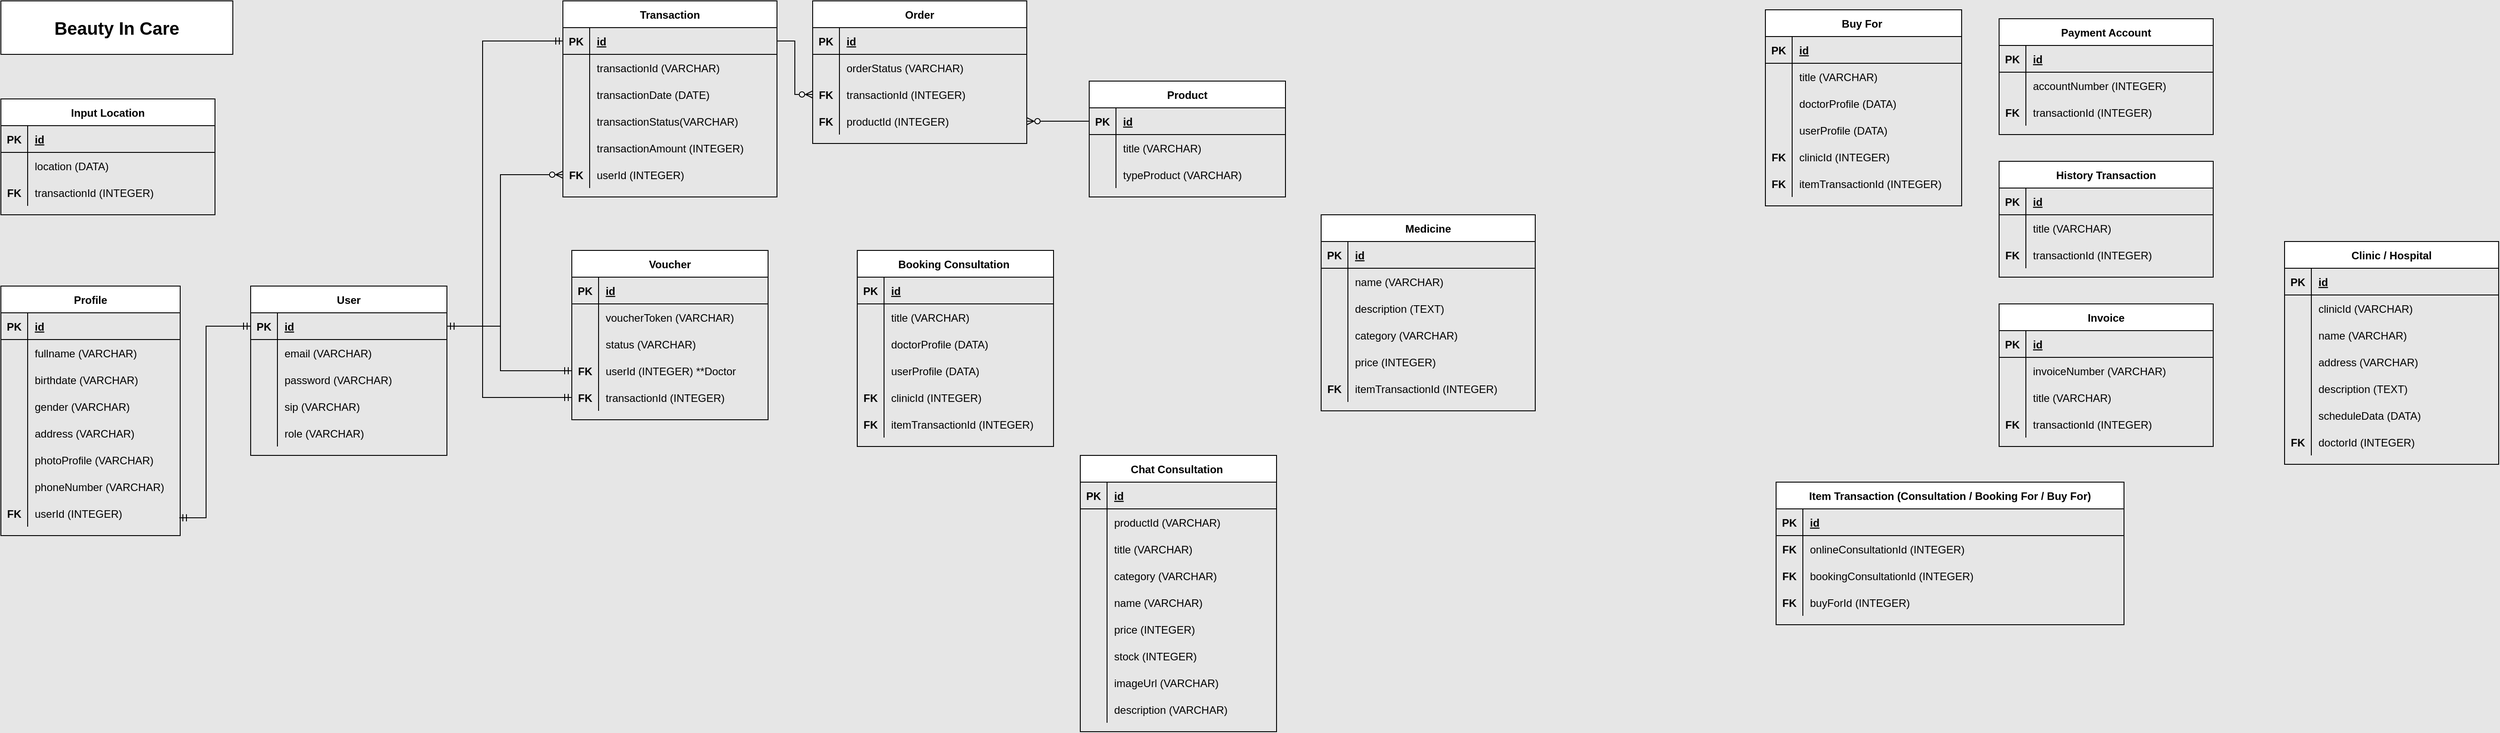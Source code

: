 <mxfile version="16.3.0" type="device"><diagram name="Health Consultant" id="4QdHS8i6_U-xh1lc8wji"><mxGraphModel dx="2208" dy="520" grid="1" gridSize="10" guides="1" tooltips="1" connect="1" arrows="1" fold="1" page="1" pageScale="1" pageWidth="1100" pageHeight="850" background="#E6E6E6" math="0" shadow="0"><root><mxCell id="NmDepeytGE116STadzEu-0"/><mxCell id="NmDepeytGE116STadzEu-1" parent="NmDepeytGE116STadzEu-0"/><mxCell id="NmDepeytGE116STadzEu-2" value="User" style="shape=table;startSize=30;container=1;collapsible=1;childLayout=tableLayout;fixedRows=1;rowLines=0;fontStyle=1;align=center;resizeLast=1;" parent="NmDepeytGE116STadzEu-1" vertex="1"><mxGeometry x="200" y="320" width="220" height="190" as="geometry"/></mxCell><mxCell id="NmDepeytGE116STadzEu-3" value="" style="shape=partialRectangle;collapsible=0;dropTarget=0;pointerEvents=0;fillColor=none;top=0;left=0;bottom=1;right=0;points=[[0,0.5],[1,0.5]];portConstraint=eastwest;" parent="NmDepeytGE116STadzEu-2" vertex="1"><mxGeometry y="30" width="220" height="30" as="geometry"/></mxCell><mxCell id="NmDepeytGE116STadzEu-4" value="PK" style="shape=partialRectangle;connectable=0;fillColor=none;top=0;left=0;bottom=0;right=0;fontStyle=1;overflow=hidden;" parent="NmDepeytGE116STadzEu-3" vertex="1"><mxGeometry width="30" height="30" as="geometry"><mxRectangle width="30" height="30" as="alternateBounds"/></mxGeometry></mxCell><mxCell id="NmDepeytGE116STadzEu-5" value="id" style="shape=partialRectangle;connectable=0;fillColor=none;top=0;left=0;bottom=0;right=0;align=left;spacingLeft=6;fontStyle=5;overflow=hidden;" parent="NmDepeytGE116STadzEu-3" vertex="1"><mxGeometry x="30" width="190" height="30" as="geometry"><mxRectangle width="190" height="30" as="alternateBounds"/></mxGeometry></mxCell><mxCell id="NmDepeytGE116STadzEu-9" value="" style="shape=partialRectangle;collapsible=0;dropTarget=0;pointerEvents=0;fillColor=none;top=0;left=0;bottom=0;right=0;points=[[0,0.5],[1,0.5]];portConstraint=eastwest;" parent="NmDepeytGE116STadzEu-2" vertex="1"><mxGeometry y="60" width="220" height="30" as="geometry"/></mxCell><mxCell id="NmDepeytGE116STadzEu-10" value="" style="shape=partialRectangle;connectable=0;fillColor=none;top=0;left=0;bottom=0;right=0;editable=1;overflow=hidden;" parent="NmDepeytGE116STadzEu-9" vertex="1"><mxGeometry width="30" height="30" as="geometry"><mxRectangle width="30" height="30" as="alternateBounds"/></mxGeometry></mxCell><mxCell id="NmDepeytGE116STadzEu-11" value="email (VARCHAR)" style="shape=partialRectangle;connectable=0;fillColor=none;top=0;left=0;bottom=0;right=0;align=left;spacingLeft=6;overflow=hidden;" parent="NmDepeytGE116STadzEu-9" vertex="1"><mxGeometry x="30" width="190" height="30" as="geometry"><mxRectangle width="190" height="30" as="alternateBounds"/></mxGeometry></mxCell><mxCell id="NmDepeytGE116STadzEu-12" value="" style="shape=partialRectangle;collapsible=0;dropTarget=0;pointerEvents=0;fillColor=none;top=0;left=0;bottom=0;right=0;points=[[0,0.5],[1,0.5]];portConstraint=eastwest;" parent="NmDepeytGE116STadzEu-2" vertex="1"><mxGeometry y="90" width="220" height="30" as="geometry"/></mxCell><mxCell id="NmDepeytGE116STadzEu-13" value="" style="shape=partialRectangle;connectable=0;fillColor=none;top=0;left=0;bottom=0;right=0;editable=1;overflow=hidden;" parent="NmDepeytGE116STadzEu-12" vertex="1"><mxGeometry width="30" height="30" as="geometry"><mxRectangle width="30" height="30" as="alternateBounds"/></mxGeometry></mxCell><mxCell id="NmDepeytGE116STadzEu-14" value="password (VARCHAR)" style="shape=partialRectangle;connectable=0;fillColor=none;top=0;left=0;bottom=0;right=0;align=left;spacingLeft=6;overflow=hidden;" parent="NmDepeytGE116STadzEu-12" vertex="1"><mxGeometry x="30" width="190" height="30" as="geometry"><mxRectangle width="190" height="30" as="alternateBounds"/></mxGeometry></mxCell><mxCell id="FYAwQfyBl6LQyZHK3lCW-108" value="" style="shape=partialRectangle;collapsible=0;dropTarget=0;pointerEvents=0;fillColor=none;top=0;left=0;bottom=0;right=0;points=[[0,0.5],[1,0.5]];portConstraint=eastwest;" parent="NmDepeytGE116STadzEu-2" vertex="1"><mxGeometry y="120" width="220" height="30" as="geometry"/></mxCell><mxCell id="FYAwQfyBl6LQyZHK3lCW-109" value="" style="shape=partialRectangle;connectable=0;fillColor=none;top=0;left=0;bottom=0;right=0;editable=1;overflow=hidden;" parent="FYAwQfyBl6LQyZHK3lCW-108" vertex="1"><mxGeometry width="30" height="30" as="geometry"><mxRectangle width="30" height="30" as="alternateBounds"/></mxGeometry></mxCell><mxCell id="FYAwQfyBl6LQyZHK3lCW-110" value="sip (VARCHAR)" style="shape=partialRectangle;connectable=0;fillColor=none;top=0;left=0;bottom=0;right=0;align=left;spacingLeft=6;overflow=hidden;" parent="FYAwQfyBl6LQyZHK3lCW-108" vertex="1"><mxGeometry x="30" width="190" height="30" as="geometry"><mxRectangle width="190" height="30" as="alternateBounds"/></mxGeometry></mxCell><mxCell id="FYAwQfyBl6LQyZHK3lCW-133" value="" style="shape=partialRectangle;collapsible=0;dropTarget=0;pointerEvents=0;fillColor=none;top=0;left=0;bottom=0;right=0;points=[[0,0.5],[1,0.5]];portConstraint=eastwest;" parent="NmDepeytGE116STadzEu-2" vertex="1"><mxGeometry y="150" width="220" height="30" as="geometry"/></mxCell><mxCell id="FYAwQfyBl6LQyZHK3lCW-134" value="" style="shape=partialRectangle;connectable=0;fillColor=none;top=0;left=0;bottom=0;right=0;editable=1;overflow=hidden;" parent="FYAwQfyBl6LQyZHK3lCW-133" vertex="1"><mxGeometry width="30" height="30" as="geometry"><mxRectangle width="30" height="30" as="alternateBounds"/></mxGeometry></mxCell><mxCell id="FYAwQfyBl6LQyZHK3lCW-135" value="role (VARCHAR)" style="shape=partialRectangle;connectable=0;fillColor=none;top=0;left=0;bottom=0;right=0;align=left;spacingLeft=6;overflow=hidden;" parent="FYAwQfyBl6LQyZHK3lCW-133" vertex="1"><mxGeometry x="30" width="190" height="30" as="geometry"><mxRectangle width="190" height="30" as="alternateBounds"/></mxGeometry></mxCell><mxCell id="NmDepeytGE116STadzEu-15" value="Order" style="shape=table;startSize=30;container=1;collapsible=1;childLayout=tableLayout;fixedRows=1;rowLines=0;fontStyle=1;align=center;resizeLast=1;" parent="NmDepeytGE116STadzEu-1" vertex="1"><mxGeometry x="830" width="240" height="160" as="geometry"/></mxCell><mxCell id="NmDepeytGE116STadzEu-16" value="" style="shape=partialRectangle;collapsible=0;dropTarget=0;pointerEvents=0;fillColor=none;top=0;left=0;bottom=1;right=0;points=[[0,0.5],[1,0.5]];portConstraint=eastwest;" parent="NmDepeytGE116STadzEu-15" vertex="1"><mxGeometry y="30" width="240" height="30" as="geometry"/></mxCell><mxCell id="NmDepeytGE116STadzEu-17" value="PK" style="shape=partialRectangle;connectable=0;fillColor=none;top=0;left=0;bottom=0;right=0;fontStyle=1;overflow=hidden;" parent="NmDepeytGE116STadzEu-16" vertex="1"><mxGeometry width="30" height="30" as="geometry"><mxRectangle width="30" height="30" as="alternateBounds"/></mxGeometry></mxCell><mxCell id="NmDepeytGE116STadzEu-18" value="id" style="shape=partialRectangle;connectable=0;fillColor=none;top=0;left=0;bottom=0;right=0;align=left;spacingLeft=6;fontStyle=5;overflow=hidden;" parent="NmDepeytGE116STadzEu-16" vertex="1"><mxGeometry x="30" width="210" height="30" as="geometry"><mxRectangle width="210" height="30" as="alternateBounds"/></mxGeometry></mxCell><mxCell id="FYAwQfyBl6LQyZHK3lCW-136" value="" style="shape=partialRectangle;collapsible=0;dropTarget=0;pointerEvents=0;fillColor=none;top=0;left=0;bottom=0;right=0;points=[[0,0.5],[1,0.5]];portConstraint=eastwest;" parent="NmDepeytGE116STadzEu-15" vertex="1"><mxGeometry y="60" width="240" height="30" as="geometry"/></mxCell><mxCell id="FYAwQfyBl6LQyZHK3lCW-137" value="" style="shape=partialRectangle;connectable=0;fillColor=none;top=0;left=0;bottom=0;right=0;editable=1;overflow=hidden;" parent="FYAwQfyBl6LQyZHK3lCW-136" vertex="1"><mxGeometry width="30" height="30" as="geometry"><mxRectangle width="30" height="30" as="alternateBounds"/></mxGeometry></mxCell><mxCell id="FYAwQfyBl6LQyZHK3lCW-138" value="orderStatus (VARCHAR)" style="shape=partialRectangle;connectable=0;fillColor=none;top=0;left=0;bottom=0;right=0;align=left;spacingLeft=6;overflow=hidden;" parent="FYAwQfyBl6LQyZHK3lCW-136" vertex="1"><mxGeometry x="30" width="210" height="30" as="geometry"><mxRectangle width="210" height="30" as="alternateBounds"/></mxGeometry></mxCell><mxCell id="FYAwQfyBl6LQyZHK3lCW-210" value="" style="shape=partialRectangle;collapsible=0;dropTarget=0;pointerEvents=0;fillColor=none;top=0;left=0;bottom=0;right=0;points=[[0,0.5],[1,0.5]];portConstraint=eastwest;" parent="NmDepeytGE116STadzEu-15" vertex="1"><mxGeometry y="90" width="240" height="30" as="geometry"/></mxCell><mxCell id="FYAwQfyBl6LQyZHK3lCW-211" value="FK" style="shape=partialRectangle;connectable=0;fillColor=none;top=0;left=0;bottom=0;right=0;editable=1;overflow=hidden;fontStyle=1" parent="FYAwQfyBl6LQyZHK3lCW-210" vertex="1"><mxGeometry width="30" height="30" as="geometry"><mxRectangle width="30" height="30" as="alternateBounds"/></mxGeometry></mxCell><mxCell id="FYAwQfyBl6LQyZHK3lCW-212" value="transactionId (INTEGER)" style="shape=partialRectangle;connectable=0;fillColor=none;top=0;left=0;bottom=0;right=0;align=left;spacingLeft=6;overflow=hidden;" parent="FYAwQfyBl6LQyZHK3lCW-210" vertex="1"><mxGeometry x="30" width="210" height="30" as="geometry"><mxRectangle width="210" height="30" as="alternateBounds"/></mxGeometry></mxCell><mxCell id="NmDepeytGE116STadzEu-28" value="" style="shape=partialRectangle;collapsible=0;dropTarget=0;pointerEvents=0;fillColor=none;top=0;left=0;bottom=0;right=0;points=[[0,0.5],[1,0.5]];portConstraint=eastwest;" parent="NmDepeytGE116STadzEu-15" vertex="1"><mxGeometry y="120" width="240" height="30" as="geometry"/></mxCell><mxCell id="NmDepeytGE116STadzEu-29" value="FK" style="shape=partialRectangle;connectable=0;fillColor=none;top=0;left=0;bottom=0;right=0;editable=1;overflow=hidden;fontStyle=1" parent="NmDepeytGE116STadzEu-28" vertex="1"><mxGeometry width="30" height="30" as="geometry"><mxRectangle width="30" height="30" as="alternateBounds"/></mxGeometry></mxCell><mxCell id="NmDepeytGE116STadzEu-30" value="productId (INTEGER)" style="shape=partialRectangle;connectable=0;fillColor=none;top=0;left=0;bottom=0;right=0;align=left;spacingLeft=6;overflow=hidden;" parent="NmDepeytGE116STadzEu-28" vertex="1"><mxGeometry x="30" width="210" height="30" as="geometry"><mxRectangle width="210" height="30" as="alternateBounds"/></mxGeometry></mxCell><mxCell id="NmDepeytGE116STadzEu-43" value="History Transaction" style="shape=table;startSize=30;container=1;collapsible=1;childLayout=tableLayout;fixedRows=1;rowLines=0;fontStyle=1;align=center;resizeLast=1;" parent="NmDepeytGE116STadzEu-1" vertex="1"><mxGeometry x="2160" y="180" width="240" height="130" as="geometry"/></mxCell><mxCell id="NmDepeytGE116STadzEu-44" value="" style="shape=partialRectangle;collapsible=0;dropTarget=0;pointerEvents=0;fillColor=none;top=0;left=0;bottom=1;right=0;points=[[0,0.5],[1,0.5]];portConstraint=eastwest;" parent="NmDepeytGE116STadzEu-43" vertex="1"><mxGeometry y="30" width="240" height="30" as="geometry"/></mxCell><mxCell id="NmDepeytGE116STadzEu-45" value="PK" style="shape=partialRectangle;connectable=0;fillColor=none;top=0;left=0;bottom=0;right=0;fontStyle=1;overflow=hidden;" parent="NmDepeytGE116STadzEu-44" vertex="1"><mxGeometry width="30" height="30" as="geometry"><mxRectangle width="30" height="30" as="alternateBounds"/></mxGeometry></mxCell><mxCell id="NmDepeytGE116STadzEu-46" value="id" style="shape=partialRectangle;connectable=0;fillColor=none;top=0;left=0;bottom=0;right=0;align=left;spacingLeft=6;fontStyle=5;overflow=hidden;" parent="NmDepeytGE116STadzEu-44" vertex="1"><mxGeometry x="30" width="210" height="30" as="geometry"><mxRectangle width="210" height="30" as="alternateBounds"/></mxGeometry></mxCell><mxCell id="NmDepeytGE116STadzEu-47" value="" style="shape=partialRectangle;collapsible=0;dropTarget=0;pointerEvents=0;fillColor=none;top=0;left=0;bottom=0;right=0;points=[[0,0.5],[1,0.5]];portConstraint=eastwest;" parent="NmDepeytGE116STadzEu-43" vertex="1"><mxGeometry y="60" width="240" height="30" as="geometry"/></mxCell><mxCell id="NmDepeytGE116STadzEu-48" value="" style="shape=partialRectangle;connectable=0;fillColor=none;top=0;left=0;bottom=0;right=0;editable=1;overflow=hidden;" parent="NmDepeytGE116STadzEu-47" vertex="1"><mxGeometry width="30" height="30" as="geometry"><mxRectangle width="30" height="30" as="alternateBounds"/></mxGeometry></mxCell><mxCell id="NmDepeytGE116STadzEu-49" value="title (VARCHAR)" style="shape=partialRectangle;connectable=0;fillColor=none;top=0;left=0;bottom=0;right=0;align=left;spacingLeft=6;overflow=hidden;" parent="NmDepeytGE116STadzEu-47" vertex="1"><mxGeometry x="30" width="210" height="30" as="geometry"><mxRectangle width="210" height="30" as="alternateBounds"/></mxGeometry></mxCell><mxCell id="NmDepeytGE116STadzEu-59" value="" style="shape=partialRectangle;collapsible=0;dropTarget=0;pointerEvents=0;fillColor=none;top=0;left=0;bottom=0;right=0;points=[[0,0.5],[1,0.5]];portConstraint=eastwest;" parent="NmDepeytGE116STadzEu-43" vertex="1"><mxGeometry y="90" width="240" height="30" as="geometry"/></mxCell><mxCell id="NmDepeytGE116STadzEu-60" value="FK" style="shape=partialRectangle;connectable=0;fillColor=none;top=0;left=0;bottom=0;right=0;editable=1;overflow=hidden;fontStyle=1" parent="NmDepeytGE116STadzEu-59" vertex="1"><mxGeometry width="30" height="30" as="geometry"><mxRectangle width="30" height="30" as="alternateBounds"/></mxGeometry></mxCell><mxCell id="NmDepeytGE116STadzEu-61" value="transactionId (INTEGER)" style="shape=partialRectangle;connectable=0;fillColor=none;top=0;left=0;bottom=0;right=0;align=left;spacingLeft=6;overflow=hidden;" parent="NmDepeytGE116STadzEu-59" vertex="1"><mxGeometry x="30" width="210" height="30" as="geometry"><mxRectangle width="210" height="30" as="alternateBounds"/></mxGeometry></mxCell><mxCell id="NmDepeytGE116STadzEu-62" value="Profile" style="shape=table;startSize=30;container=1;collapsible=1;childLayout=tableLayout;fixedRows=1;rowLines=0;fontStyle=1;align=center;resizeLast=1;" parent="NmDepeytGE116STadzEu-1" vertex="1"><mxGeometry x="-80" y="320" width="201" height="280" as="geometry"/></mxCell><mxCell id="NmDepeytGE116STadzEu-63" value="" style="shape=partialRectangle;collapsible=0;dropTarget=0;pointerEvents=0;fillColor=none;top=0;left=0;bottom=1;right=0;points=[[0,0.5],[1,0.5]];portConstraint=eastwest;" parent="NmDepeytGE116STadzEu-62" vertex="1"><mxGeometry y="30" width="201" height="30" as="geometry"/></mxCell><mxCell id="NmDepeytGE116STadzEu-64" value="PK" style="shape=partialRectangle;connectable=0;fillColor=none;top=0;left=0;bottom=0;right=0;fontStyle=1;overflow=hidden;" parent="NmDepeytGE116STadzEu-63" vertex="1"><mxGeometry width="30" height="30" as="geometry"><mxRectangle width="30" height="30" as="alternateBounds"/></mxGeometry></mxCell><mxCell id="NmDepeytGE116STadzEu-65" value="id" style="shape=partialRectangle;connectable=0;fillColor=none;top=0;left=0;bottom=0;right=0;align=left;spacingLeft=6;fontStyle=5;overflow=hidden;" parent="NmDepeytGE116STadzEu-63" vertex="1"><mxGeometry x="30" width="171" height="30" as="geometry"><mxRectangle width="171" height="30" as="alternateBounds"/></mxGeometry></mxCell><mxCell id="NmDepeytGE116STadzEu-66" value="" style="shape=partialRectangle;collapsible=0;dropTarget=0;pointerEvents=0;fillColor=none;top=0;left=0;bottom=0;right=0;points=[[0,0.5],[1,0.5]];portConstraint=eastwest;" parent="NmDepeytGE116STadzEu-62" vertex="1"><mxGeometry y="60" width="201" height="30" as="geometry"/></mxCell><mxCell id="NmDepeytGE116STadzEu-67" value="" style="shape=partialRectangle;connectable=0;fillColor=none;top=0;left=0;bottom=0;right=0;editable=1;overflow=hidden;" parent="NmDepeytGE116STadzEu-66" vertex="1"><mxGeometry width="30" height="30" as="geometry"><mxRectangle width="30" height="30" as="alternateBounds"/></mxGeometry></mxCell><mxCell id="NmDepeytGE116STadzEu-68" value="fullname (VARCHAR)" style="shape=partialRectangle;connectable=0;fillColor=none;top=0;left=0;bottom=0;right=0;align=left;spacingLeft=6;overflow=hidden;" parent="NmDepeytGE116STadzEu-66" vertex="1"><mxGeometry x="30" width="171" height="30" as="geometry"><mxRectangle width="171" height="30" as="alternateBounds"/></mxGeometry></mxCell><mxCell id="NmDepeytGE116STadzEu-69" value="" style="shape=partialRectangle;collapsible=0;dropTarget=0;pointerEvents=0;fillColor=none;top=0;left=0;bottom=0;right=0;points=[[0,0.5],[1,0.5]];portConstraint=eastwest;" parent="NmDepeytGE116STadzEu-62" vertex="1"><mxGeometry y="90" width="201" height="30" as="geometry"/></mxCell><mxCell id="NmDepeytGE116STadzEu-70" value="" style="shape=partialRectangle;connectable=0;fillColor=none;top=0;left=0;bottom=0;right=0;editable=1;overflow=hidden;" parent="NmDepeytGE116STadzEu-69" vertex="1"><mxGeometry width="30" height="30" as="geometry"><mxRectangle width="30" height="30" as="alternateBounds"/></mxGeometry></mxCell><mxCell id="NmDepeytGE116STadzEu-71" value="birthdate (VARCHAR)" style="shape=partialRectangle;connectable=0;fillColor=none;top=0;left=0;bottom=0;right=0;align=left;spacingLeft=6;overflow=hidden;" parent="NmDepeytGE116STadzEu-69" vertex="1"><mxGeometry x="30" width="171" height="30" as="geometry"><mxRectangle width="171" height="30" as="alternateBounds"/></mxGeometry></mxCell><mxCell id="NmDepeytGE116STadzEu-84" value="" style="shape=partialRectangle;collapsible=0;dropTarget=0;pointerEvents=0;fillColor=none;top=0;left=0;bottom=0;right=0;points=[[0,0.5],[1,0.5]];portConstraint=eastwest;" parent="NmDepeytGE116STadzEu-62" vertex="1"><mxGeometry y="120" width="201" height="30" as="geometry"/></mxCell><mxCell id="NmDepeytGE116STadzEu-85" value="" style="shape=partialRectangle;connectable=0;fillColor=none;top=0;left=0;bottom=0;right=0;editable=1;overflow=hidden;" parent="NmDepeytGE116STadzEu-84" vertex="1"><mxGeometry width="30" height="30" as="geometry"><mxRectangle width="30" height="30" as="alternateBounds"/></mxGeometry></mxCell><mxCell id="NmDepeytGE116STadzEu-86" value="gender (VARCHAR)" style="shape=partialRectangle;connectable=0;fillColor=none;top=0;left=0;bottom=0;right=0;align=left;spacingLeft=6;overflow=hidden;" parent="NmDepeytGE116STadzEu-84" vertex="1"><mxGeometry x="30" width="171" height="30" as="geometry"><mxRectangle width="171" height="30" as="alternateBounds"/></mxGeometry></mxCell><mxCell id="NmDepeytGE116STadzEu-142" value="" style="shape=partialRectangle;collapsible=0;dropTarget=0;pointerEvents=0;fillColor=none;top=0;left=0;bottom=0;right=0;points=[[0,0.5],[1,0.5]];portConstraint=eastwest;" parent="NmDepeytGE116STadzEu-62" vertex="1"><mxGeometry y="150" width="201" height="30" as="geometry"/></mxCell><mxCell id="NmDepeytGE116STadzEu-143" value="" style="shape=partialRectangle;connectable=0;fillColor=none;top=0;left=0;bottom=0;right=0;editable=1;overflow=hidden;" parent="NmDepeytGE116STadzEu-142" vertex="1"><mxGeometry width="30" height="30" as="geometry"><mxRectangle width="30" height="30" as="alternateBounds"/></mxGeometry></mxCell><mxCell id="NmDepeytGE116STadzEu-144" value="address (VARCHAR)" style="shape=partialRectangle;connectable=0;fillColor=none;top=0;left=0;bottom=0;right=0;align=left;spacingLeft=6;overflow=hidden;" parent="NmDepeytGE116STadzEu-142" vertex="1"><mxGeometry x="30" width="171" height="30" as="geometry"><mxRectangle width="171" height="30" as="alternateBounds"/></mxGeometry></mxCell><mxCell id="FYAwQfyBl6LQyZHK3lCW-71" value="" style="shape=partialRectangle;collapsible=0;dropTarget=0;pointerEvents=0;fillColor=none;top=0;left=0;bottom=0;right=0;points=[[0,0.5],[1,0.5]];portConstraint=eastwest;" parent="NmDepeytGE116STadzEu-62" vertex="1"><mxGeometry y="180" width="201" height="30" as="geometry"/></mxCell><mxCell id="FYAwQfyBl6LQyZHK3lCW-72" value="" style="shape=partialRectangle;connectable=0;fillColor=none;top=0;left=0;bottom=0;right=0;editable=1;overflow=hidden;" parent="FYAwQfyBl6LQyZHK3lCW-71" vertex="1"><mxGeometry width="30" height="30" as="geometry"><mxRectangle width="30" height="30" as="alternateBounds"/></mxGeometry></mxCell><mxCell id="FYAwQfyBl6LQyZHK3lCW-73" value="photoProfile (VARCHAR)" style="shape=partialRectangle;connectable=0;fillColor=none;top=0;left=0;bottom=0;right=0;align=left;spacingLeft=6;overflow=hidden;" parent="FYAwQfyBl6LQyZHK3lCW-71" vertex="1"><mxGeometry x="30" width="171" height="30" as="geometry"><mxRectangle width="171" height="30" as="alternateBounds"/></mxGeometry></mxCell><mxCell id="FYAwQfyBl6LQyZHK3lCW-140" value="" style="shape=partialRectangle;collapsible=0;dropTarget=0;pointerEvents=0;fillColor=none;top=0;left=0;bottom=0;right=0;points=[[0,0.5],[1,0.5]];portConstraint=eastwest;" parent="NmDepeytGE116STadzEu-62" vertex="1"><mxGeometry y="210" width="201" height="30" as="geometry"/></mxCell><mxCell id="FYAwQfyBl6LQyZHK3lCW-141" value="" style="shape=partialRectangle;connectable=0;fillColor=none;top=0;left=0;bottom=0;right=0;editable=1;overflow=hidden;" parent="FYAwQfyBl6LQyZHK3lCW-140" vertex="1"><mxGeometry width="30" height="30" as="geometry"><mxRectangle width="30" height="30" as="alternateBounds"/></mxGeometry></mxCell><mxCell id="FYAwQfyBl6LQyZHK3lCW-142" value="phoneNumber (VARCHAR)" style="shape=partialRectangle;connectable=0;fillColor=none;top=0;left=0;bottom=0;right=0;align=left;spacingLeft=6;overflow=hidden;" parent="FYAwQfyBl6LQyZHK3lCW-140" vertex="1"><mxGeometry x="30" width="171" height="30" as="geometry"><mxRectangle width="171" height="30" as="alternateBounds"/></mxGeometry></mxCell><mxCell id="NmDepeytGE116STadzEu-72" value="" style="shape=partialRectangle;collapsible=0;dropTarget=0;pointerEvents=0;fillColor=none;top=0;left=0;bottom=0;right=0;points=[[0,0.5],[1,0.5]];portConstraint=eastwest;" parent="NmDepeytGE116STadzEu-62" vertex="1"><mxGeometry y="240" width="201" height="30" as="geometry"/></mxCell><mxCell id="NmDepeytGE116STadzEu-73" value="FK" style="shape=partialRectangle;connectable=0;fillColor=none;top=0;left=0;bottom=0;right=0;editable=1;overflow=hidden;fontStyle=1" parent="NmDepeytGE116STadzEu-72" vertex="1"><mxGeometry width="30" height="30" as="geometry"><mxRectangle width="30" height="30" as="alternateBounds"/></mxGeometry></mxCell><mxCell id="NmDepeytGE116STadzEu-74" value="userId (INTEGER)" style="shape=partialRectangle;connectable=0;fillColor=none;top=0;left=0;bottom=0;right=0;align=left;spacingLeft=6;overflow=hidden;" parent="NmDepeytGE116STadzEu-72" vertex="1"><mxGeometry x="30" width="171" height="30" as="geometry"><mxRectangle width="171" height="30" as="alternateBounds"/></mxGeometry></mxCell><mxCell id="NmDepeytGE116STadzEu-82" value="Beauty In Care" style="whiteSpace=wrap;html=1;fontSize=20;fontStyle=1" parent="NmDepeytGE116STadzEu-1" vertex="1"><mxGeometry x="-80" width="260" height="60" as="geometry"/></mxCell><mxCell id="NmDepeytGE116STadzEu-121" value="Invoice" style="shape=table;startSize=30;container=1;collapsible=1;childLayout=tableLayout;fixedRows=1;rowLines=0;fontStyle=1;align=center;resizeLast=1;" parent="NmDepeytGE116STadzEu-1" vertex="1"><mxGeometry x="2160" y="340" width="240" height="160" as="geometry"/></mxCell><mxCell id="NmDepeytGE116STadzEu-122" value="" style="shape=partialRectangle;collapsible=0;dropTarget=0;pointerEvents=0;fillColor=none;top=0;left=0;bottom=1;right=0;points=[[0,0.5],[1,0.5]];portConstraint=eastwest;" parent="NmDepeytGE116STadzEu-121" vertex="1"><mxGeometry y="30" width="240" height="30" as="geometry"/></mxCell><mxCell id="NmDepeytGE116STadzEu-123" value="PK" style="shape=partialRectangle;connectable=0;fillColor=none;top=0;left=0;bottom=0;right=0;fontStyle=1;overflow=hidden;" parent="NmDepeytGE116STadzEu-122" vertex="1"><mxGeometry width="30" height="30" as="geometry"><mxRectangle width="30" height="30" as="alternateBounds"/></mxGeometry></mxCell><mxCell id="NmDepeytGE116STadzEu-124" value="id" style="shape=partialRectangle;connectable=0;fillColor=none;top=0;left=0;bottom=0;right=0;align=left;spacingLeft=6;fontStyle=5;overflow=hidden;" parent="NmDepeytGE116STadzEu-122" vertex="1"><mxGeometry x="30" width="210" height="30" as="geometry"><mxRectangle width="210" height="30" as="alternateBounds"/></mxGeometry></mxCell><mxCell id="NmDepeytGE116STadzEu-125" value="" style="shape=partialRectangle;collapsible=0;dropTarget=0;pointerEvents=0;fillColor=none;top=0;left=0;bottom=0;right=0;points=[[0,0.5],[1,0.5]];portConstraint=eastwest;" parent="NmDepeytGE116STadzEu-121" vertex="1"><mxGeometry y="60" width="240" height="30" as="geometry"/></mxCell><mxCell id="NmDepeytGE116STadzEu-126" value="" style="shape=partialRectangle;connectable=0;fillColor=none;top=0;left=0;bottom=0;right=0;editable=1;overflow=hidden;" parent="NmDepeytGE116STadzEu-125" vertex="1"><mxGeometry width="30" height="30" as="geometry"><mxRectangle width="30" height="30" as="alternateBounds"/></mxGeometry></mxCell><mxCell id="NmDepeytGE116STadzEu-127" value="invoiceNumber (VARCHAR)" style="shape=partialRectangle;connectable=0;fillColor=none;top=0;left=0;bottom=0;right=0;align=left;spacingLeft=6;overflow=hidden;" parent="NmDepeytGE116STadzEu-125" vertex="1"><mxGeometry x="30" width="210" height="30" as="geometry"><mxRectangle width="210" height="30" as="alternateBounds"/></mxGeometry></mxCell><mxCell id="NmDepeytGE116STadzEu-131" value="" style="shape=partialRectangle;collapsible=0;dropTarget=0;pointerEvents=0;fillColor=none;top=0;left=0;bottom=0;right=0;points=[[0,0.5],[1,0.5]];portConstraint=eastwest;" parent="NmDepeytGE116STadzEu-121" vertex="1"><mxGeometry y="90" width="240" height="30" as="geometry"/></mxCell><mxCell id="NmDepeytGE116STadzEu-132" value="" style="shape=partialRectangle;connectable=0;fillColor=none;top=0;left=0;bottom=0;right=0;editable=1;overflow=hidden;fontStyle=1" parent="NmDepeytGE116STadzEu-131" vertex="1"><mxGeometry width="30" height="30" as="geometry"><mxRectangle width="30" height="30" as="alternateBounds"/></mxGeometry></mxCell><mxCell id="NmDepeytGE116STadzEu-133" value="title (VARCHAR)" style="shape=partialRectangle;connectable=0;fillColor=none;top=0;left=0;bottom=0;right=0;align=left;spacingLeft=6;overflow=hidden;" parent="NmDepeytGE116STadzEu-131" vertex="1"><mxGeometry x="30" width="210" height="30" as="geometry"><mxRectangle width="210" height="30" as="alternateBounds"/></mxGeometry></mxCell><mxCell id="NmDepeytGE116STadzEu-134" value="" style="shape=partialRectangle;collapsible=0;dropTarget=0;pointerEvents=0;fillColor=none;top=0;left=0;bottom=0;right=0;points=[[0,0.5],[1,0.5]];portConstraint=eastwest;" parent="NmDepeytGE116STadzEu-121" vertex="1"><mxGeometry y="120" width="240" height="30" as="geometry"/></mxCell><mxCell id="NmDepeytGE116STadzEu-135" value="FK" style="shape=partialRectangle;connectable=0;fillColor=none;top=0;left=0;bottom=0;right=0;editable=1;overflow=hidden;fontStyle=1" parent="NmDepeytGE116STadzEu-134" vertex="1"><mxGeometry width="30" height="30" as="geometry"><mxRectangle width="30" height="30" as="alternateBounds"/></mxGeometry></mxCell><mxCell id="NmDepeytGE116STadzEu-136" value="transactionId (INTEGER)" style="shape=partialRectangle;connectable=0;fillColor=none;top=0;left=0;bottom=0;right=0;align=left;spacingLeft=6;overflow=hidden;" parent="NmDepeytGE116STadzEu-134" vertex="1"><mxGeometry x="30" width="210" height="30" as="geometry"><mxRectangle width="210" height="30" as="alternateBounds"/></mxGeometry></mxCell><mxCell id="NmDepeytGE116STadzEu-145" value="Chat Consultation " style="shape=table;startSize=30;container=1;collapsible=1;childLayout=tableLayout;fixedRows=1;rowLines=0;fontStyle=1;align=center;resizeLast=1;" parent="NmDepeytGE116STadzEu-1" vertex="1"><mxGeometry x="1130" y="510" width="220" height="310" as="geometry"/></mxCell><mxCell id="NmDepeytGE116STadzEu-146" value="" style="shape=partialRectangle;collapsible=0;dropTarget=0;pointerEvents=0;fillColor=none;top=0;left=0;bottom=1;right=0;points=[[0,0.5],[1,0.5]];portConstraint=eastwest;" parent="NmDepeytGE116STadzEu-145" vertex="1"><mxGeometry y="30" width="220" height="30" as="geometry"/></mxCell><mxCell id="NmDepeytGE116STadzEu-147" value="PK" style="shape=partialRectangle;connectable=0;fillColor=none;top=0;left=0;bottom=0;right=0;fontStyle=1;overflow=hidden;" parent="NmDepeytGE116STadzEu-146" vertex="1"><mxGeometry width="30" height="30" as="geometry"><mxRectangle width="30" height="30" as="alternateBounds"/></mxGeometry></mxCell><mxCell id="NmDepeytGE116STadzEu-148" value="id" style="shape=partialRectangle;connectable=0;fillColor=none;top=0;left=0;bottom=0;right=0;align=left;spacingLeft=6;fontStyle=5;overflow=hidden;" parent="NmDepeytGE116STadzEu-146" vertex="1"><mxGeometry x="30" width="190" height="30" as="geometry"><mxRectangle width="190" height="30" as="alternateBounds"/></mxGeometry></mxCell><mxCell id="NmDepeytGE116STadzEu-149" value="" style="shape=partialRectangle;collapsible=0;dropTarget=0;pointerEvents=0;fillColor=none;top=0;left=0;bottom=0;right=0;points=[[0,0.5],[1,0.5]];portConstraint=eastwest;" parent="NmDepeytGE116STadzEu-145" vertex="1"><mxGeometry y="60" width="220" height="30" as="geometry"/></mxCell><mxCell id="NmDepeytGE116STadzEu-150" value="" style="shape=partialRectangle;connectable=0;fillColor=none;top=0;left=0;bottom=0;right=0;editable=1;overflow=hidden;" parent="NmDepeytGE116STadzEu-149" vertex="1"><mxGeometry width="30" height="30" as="geometry"><mxRectangle width="30" height="30" as="alternateBounds"/></mxGeometry></mxCell><mxCell id="NmDepeytGE116STadzEu-151" value="productId (VARCHAR)" style="shape=partialRectangle;connectable=0;fillColor=none;top=0;left=0;bottom=0;right=0;align=left;spacingLeft=6;overflow=hidden;" parent="NmDepeytGE116STadzEu-149" vertex="1"><mxGeometry x="30" width="190" height="30" as="geometry"><mxRectangle width="190" height="30" as="alternateBounds"/></mxGeometry></mxCell><mxCell id="QWamWrVBUlpJGnDQu-hk-6" value="" style="shape=partialRectangle;collapsible=0;dropTarget=0;pointerEvents=0;fillColor=none;top=0;left=0;bottom=0;right=0;points=[[0,0.5],[1,0.5]];portConstraint=eastwest;" vertex="1" parent="NmDepeytGE116STadzEu-145"><mxGeometry y="90" width="220" height="30" as="geometry"/></mxCell><mxCell id="QWamWrVBUlpJGnDQu-hk-7" value="" style="shape=partialRectangle;connectable=0;fillColor=none;top=0;left=0;bottom=0;right=0;editable=1;overflow=hidden;" vertex="1" parent="QWamWrVBUlpJGnDQu-hk-6"><mxGeometry width="30" height="30" as="geometry"><mxRectangle width="30" height="30" as="alternateBounds"/></mxGeometry></mxCell><mxCell id="QWamWrVBUlpJGnDQu-hk-8" value="title (VARCHAR)" style="shape=partialRectangle;connectable=0;fillColor=none;top=0;left=0;bottom=0;right=0;align=left;spacingLeft=6;overflow=hidden;" vertex="1" parent="QWamWrVBUlpJGnDQu-hk-6"><mxGeometry x="30" width="190" height="30" as="geometry"><mxRectangle width="190" height="30" as="alternateBounds"/></mxGeometry></mxCell><mxCell id="NmDepeytGE116STadzEu-174" value="" style="shape=partialRectangle;collapsible=0;dropTarget=0;pointerEvents=0;fillColor=none;top=0;left=0;bottom=0;right=0;points=[[0,0.5],[1,0.5]];portConstraint=eastwest;" parent="NmDepeytGE116STadzEu-145" vertex="1"><mxGeometry y="120" width="220" height="30" as="geometry"/></mxCell><mxCell id="NmDepeytGE116STadzEu-175" value="" style="shape=partialRectangle;connectable=0;fillColor=none;top=0;left=0;bottom=0;right=0;editable=1;overflow=hidden;" parent="NmDepeytGE116STadzEu-174" vertex="1"><mxGeometry width="30" height="30" as="geometry"><mxRectangle width="30" height="30" as="alternateBounds"/></mxGeometry></mxCell><mxCell id="NmDepeytGE116STadzEu-176" value="category (VARCHAR)" style="shape=partialRectangle;connectable=0;fillColor=none;top=0;left=0;bottom=0;right=0;align=left;spacingLeft=6;overflow=hidden;" parent="NmDepeytGE116STadzEu-174" vertex="1"><mxGeometry x="30" width="190" height="30" as="geometry"><mxRectangle width="190" height="30" as="alternateBounds"/></mxGeometry></mxCell><mxCell id="QWamWrVBUlpJGnDQu-hk-3" value="" style="shape=partialRectangle;collapsible=0;dropTarget=0;pointerEvents=0;fillColor=none;top=0;left=0;bottom=0;right=0;points=[[0,0.5],[1,0.5]];portConstraint=eastwest;" vertex="1" parent="NmDepeytGE116STadzEu-145"><mxGeometry y="150" width="220" height="30" as="geometry"/></mxCell><mxCell id="QWamWrVBUlpJGnDQu-hk-4" value="" style="shape=partialRectangle;connectable=0;fillColor=none;top=0;left=0;bottom=0;right=0;editable=1;overflow=hidden;" vertex="1" parent="QWamWrVBUlpJGnDQu-hk-3"><mxGeometry width="30" height="30" as="geometry"><mxRectangle width="30" height="30" as="alternateBounds"/></mxGeometry></mxCell><mxCell id="QWamWrVBUlpJGnDQu-hk-5" value="name (VARCHAR)" style="shape=partialRectangle;connectable=0;fillColor=none;top=0;left=0;bottom=0;right=0;align=left;spacingLeft=6;overflow=hidden;" vertex="1" parent="QWamWrVBUlpJGnDQu-hk-3"><mxGeometry x="30" width="190" height="30" as="geometry"><mxRectangle width="190" height="30" as="alternateBounds"/></mxGeometry></mxCell><mxCell id="QWamWrVBUlpJGnDQu-hk-12" value="" style="shape=partialRectangle;collapsible=0;dropTarget=0;pointerEvents=0;fillColor=none;top=0;left=0;bottom=0;right=0;points=[[0,0.5],[1,0.5]];portConstraint=eastwest;" vertex="1" parent="NmDepeytGE116STadzEu-145"><mxGeometry y="180" width="220" height="30" as="geometry"/></mxCell><mxCell id="QWamWrVBUlpJGnDQu-hk-13" value="" style="shape=partialRectangle;connectable=0;fillColor=none;top=0;left=0;bottom=0;right=0;editable=1;overflow=hidden;" vertex="1" parent="QWamWrVBUlpJGnDQu-hk-12"><mxGeometry width="30" height="30" as="geometry"><mxRectangle width="30" height="30" as="alternateBounds"/></mxGeometry></mxCell><mxCell id="QWamWrVBUlpJGnDQu-hk-14" value="price (INTEGER)" style="shape=partialRectangle;connectable=0;fillColor=none;top=0;left=0;bottom=0;right=0;align=left;spacingLeft=6;overflow=hidden;" vertex="1" parent="QWamWrVBUlpJGnDQu-hk-12"><mxGeometry x="30" width="190" height="30" as="geometry"><mxRectangle width="190" height="30" as="alternateBounds"/></mxGeometry></mxCell><mxCell id="QWamWrVBUlpJGnDQu-hk-9" value="" style="shape=partialRectangle;collapsible=0;dropTarget=0;pointerEvents=0;fillColor=none;top=0;left=0;bottom=0;right=0;points=[[0,0.5],[1,0.5]];portConstraint=eastwest;" vertex="1" parent="NmDepeytGE116STadzEu-145"><mxGeometry y="210" width="220" height="30" as="geometry"/></mxCell><mxCell id="QWamWrVBUlpJGnDQu-hk-10" value="" style="shape=partialRectangle;connectable=0;fillColor=none;top=0;left=0;bottom=0;right=0;editable=1;overflow=hidden;" vertex="1" parent="QWamWrVBUlpJGnDQu-hk-9"><mxGeometry width="30" height="30" as="geometry"><mxRectangle width="30" height="30" as="alternateBounds"/></mxGeometry></mxCell><mxCell id="QWamWrVBUlpJGnDQu-hk-11" value="stock (INTEGER)" style="shape=partialRectangle;connectable=0;fillColor=none;top=0;left=0;bottom=0;right=0;align=left;spacingLeft=6;overflow=hidden;" vertex="1" parent="QWamWrVBUlpJGnDQu-hk-9"><mxGeometry x="30" width="190" height="30" as="geometry"><mxRectangle width="190" height="30" as="alternateBounds"/></mxGeometry></mxCell><mxCell id="QWamWrVBUlpJGnDQu-hk-15" value="" style="shape=partialRectangle;collapsible=0;dropTarget=0;pointerEvents=0;fillColor=none;top=0;left=0;bottom=0;right=0;points=[[0,0.5],[1,0.5]];portConstraint=eastwest;" vertex="1" parent="NmDepeytGE116STadzEu-145"><mxGeometry y="240" width="220" height="30" as="geometry"/></mxCell><mxCell id="QWamWrVBUlpJGnDQu-hk-16" value="" style="shape=partialRectangle;connectable=0;fillColor=none;top=0;left=0;bottom=0;right=0;editable=1;overflow=hidden;" vertex="1" parent="QWamWrVBUlpJGnDQu-hk-15"><mxGeometry width="30" height="30" as="geometry"><mxRectangle width="30" height="30" as="alternateBounds"/></mxGeometry></mxCell><mxCell id="QWamWrVBUlpJGnDQu-hk-17" value="imageUrl (VARCHAR)" style="shape=partialRectangle;connectable=0;fillColor=none;top=0;left=0;bottom=0;right=0;align=left;spacingLeft=6;overflow=hidden;" vertex="1" parent="QWamWrVBUlpJGnDQu-hk-15"><mxGeometry x="30" width="190" height="30" as="geometry"><mxRectangle width="190" height="30" as="alternateBounds"/></mxGeometry></mxCell><mxCell id="FYAwQfyBl6LQyZHK3lCW-44" value="" style="shape=partialRectangle;collapsible=0;dropTarget=0;pointerEvents=0;fillColor=none;top=0;left=0;bottom=0;right=0;points=[[0,0.5],[1,0.5]];portConstraint=eastwest;" parent="NmDepeytGE116STadzEu-145" vertex="1"><mxGeometry y="270" width="220" height="30" as="geometry"/></mxCell><mxCell id="FYAwQfyBl6LQyZHK3lCW-45" value="" style="shape=partialRectangle;connectable=0;fillColor=none;top=0;left=0;bottom=0;right=0;editable=1;overflow=hidden;" parent="FYAwQfyBl6LQyZHK3lCW-44" vertex="1"><mxGeometry width="30" height="30" as="geometry"><mxRectangle width="30" height="30" as="alternateBounds"/></mxGeometry></mxCell><mxCell id="FYAwQfyBl6LQyZHK3lCW-46" value="description (VARCHAR)" style="shape=partialRectangle;connectable=0;fillColor=none;top=0;left=0;bottom=0;right=0;align=left;spacingLeft=6;overflow=hidden;" parent="FYAwQfyBl6LQyZHK3lCW-44" vertex="1"><mxGeometry x="30" width="190" height="30" as="geometry"><mxRectangle width="190" height="30" as="alternateBounds"/></mxGeometry></mxCell><mxCell id="NmDepeytGE116STadzEu-158" value="Payment Account" style="shape=table;startSize=30;container=1;collapsible=1;childLayout=tableLayout;fixedRows=1;rowLines=0;fontStyle=1;align=center;resizeLast=1;" parent="NmDepeytGE116STadzEu-1" vertex="1"><mxGeometry x="2160" y="20" width="240" height="130" as="geometry"/></mxCell><mxCell id="NmDepeytGE116STadzEu-159" value="" style="shape=partialRectangle;collapsible=0;dropTarget=0;pointerEvents=0;fillColor=none;top=0;left=0;bottom=1;right=0;points=[[0,0.5],[1,0.5]];portConstraint=eastwest;" parent="NmDepeytGE116STadzEu-158" vertex="1"><mxGeometry y="30" width="240" height="30" as="geometry"/></mxCell><mxCell id="NmDepeytGE116STadzEu-160" value="PK" style="shape=partialRectangle;connectable=0;fillColor=none;top=0;left=0;bottom=0;right=0;fontStyle=1;overflow=hidden;" parent="NmDepeytGE116STadzEu-159" vertex="1"><mxGeometry width="30" height="30" as="geometry"><mxRectangle width="30" height="30" as="alternateBounds"/></mxGeometry></mxCell><mxCell id="NmDepeytGE116STadzEu-161" value="id" style="shape=partialRectangle;connectable=0;fillColor=none;top=0;left=0;bottom=0;right=0;align=left;spacingLeft=6;fontStyle=5;overflow=hidden;" parent="NmDepeytGE116STadzEu-159" vertex="1"><mxGeometry x="30" width="210" height="30" as="geometry"><mxRectangle width="210" height="30" as="alternateBounds"/></mxGeometry></mxCell><mxCell id="NmDepeytGE116STadzEu-162" value="" style="shape=partialRectangle;collapsible=0;dropTarget=0;pointerEvents=0;fillColor=none;top=0;left=0;bottom=0;right=0;points=[[0,0.5],[1,0.5]];portConstraint=eastwest;" parent="NmDepeytGE116STadzEu-158" vertex="1"><mxGeometry y="60" width="240" height="30" as="geometry"/></mxCell><mxCell id="NmDepeytGE116STadzEu-163" value="" style="shape=partialRectangle;connectable=0;fillColor=none;top=0;left=0;bottom=0;right=0;editable=1;overflow=hidden;" parent="NmDepeytGE116STadzEu-162" vertex="1"><mxGeometry width="30" height="30" as="geometry"><mxRectangle width="30" height="30" as="alternateBounds"/></mxGeometry></mxCell><mxCell id="NmDepeytGE116STadzEu-164" value="accountNumber (INTEGER)" style="shape=partialRectangle;connectable=0;fillColor=none;top=0;left=0;bottom=0;right=0;align=left;spacingLeft=6;overflow=hidden;" parent="NmDepeytGE116STadzEu-162" vertex="1"><mxGeometry x="30" width="210" height="30" as="geometry"><mxRectangle width="210" height="30" as="alternateBounds"/></mxGeometry></mxCell><mxCell id="NmDepeytGE116STadzEu-165" value="" style="shape=partialRectangle;collapsible=0;dropTarget=0;pointerEvents=0;fillColor=none;top=0;left=0;bottom=0;right=0;points=[[0,0.5],[1,0.5]];portConstraint=eastwest;" parent="NmDepeytGE116STadzEu-158" vertex="1"><mxGeometry y="90" width="240" height="30" as="geometry"/></mxCell><mxCell id="NmDepeytGE116STadzEu-166" value="FK" style="shape=partialRectangle;connectable=0;fillColor=none;top=0;left=0;bottom=0;right=0;editable=1;overflow=hidden;fontStyle=1" parent="NmDepeytGE116STadzEu-165" vertex="1"><mxGeometry width="30" height="30" as="geometry"><mxRectangle width="30" height="30" as="alternateBounds"/></mxGeometry></mxCell><mxCell id="NmDepeytGE116STadzEu-167" value="transactionId (INTEGER)" style="shape=partialRectangle;connectable=0;fillColor=none;top=0;left=0;bottom=0;right=0;align=left;spacingLeft=6;overflow=hidden;" parent="NmDepeytGE116STadzEu-165" vertex="1"><mxGeometry x="30" width="210" height="30" as="geometry"><mxRectangle width="210" height="30" as="alternateBounds"/></mxGeometry></mxCell><mxCell id="NmDepeytGE116STadzEu-179" value="Input Location" style="shape=table;startSize=30;container=1;collapsible=1;childLayout=tableLayout;fixedRows=1;rowLines=0;fontStyle=1;align=center;resizeLast=1;" parent="NmDepeytGE116STadzEu-1" vertex="1"><mxGeometry x="-80" y="110" width="240" height="130" as="geometry"/></mxCell><mxCell id="NmDepeytGE116STadzEu-180" value="" style="shape=partialRectangle;collapsible=0;dropTarget=0;pointerEvents=0;fillColor=none;top=0;left=0;bottom=1;right=0;points=[[0,0.5],[1,0.5]];portConstraint=eastwest;" parent="NmDepeytGE116STadzEu-179" vertex="1"><mxGeometry y="30" width="240" height="30" as="geometry"/></mxCell><mxCell id="NmDepeytGE116STadzEu-181" value="PK" style="shape=partialRectangle;connectable=0;fillColor=none;top=0;left=0;bottom=0;right=0;fontStyle=1;overflow=hidden;" parent="NmDepeytGE116STadzEu-180" vertex="1"><mxGeometry width="30" height="30" as="geometry"><mxRectangle width="30" height="30" as="alternateBounds"/></mxGeometry></mxCell><mxCell id="NmDepeytGE116STadzEu-182" value="id" style="shape=partialRectangle;connectable=0;fillColor=none;top=0;left=0;bottom=0;right=0;align=left;spacingLeft=6;fontStyle=5;overflow=hidden;" parent="NmDepeytGE116STadzEu-180" vertex="1"><mxGeometry x="30" width="210" height="30" as="geometry"><mxRectangle width="210" height="30" as="alternateBounds"/></mxGeometry></mxCell><mxCell id="NmDepeytGE116STadzEu-183" value="" style="shape=partialRectangle;collapsible=0;dropTarget=0;pointerEvents=0;fillColor=none;top=0;left=0;bottom=0;right=0;points=[[0,0.5],[1,0.5]];portConstraint=eastwest;" parent="NmDepeytGE116STadzEu-179" vertex="1"><mxGeometry y="60" width="240" height="30" as="geometry"/></mxCell><mxCell id="NmDepeytGE116STadzEu-184" value="" style="shape=partialRectangle;connectable=0;fillColor=none;top=0;left=0;bottom=0;right=0;editable=1;overflow=hidden;" parent="NmDepeytGE116STadzEu-183" vertex="1"><mxGeometry width="30" height="30" as="geometry"><mxRectangle width="30" height="30" as="alternateBounds"/></mxGeometry></mxCell><mxCell id="NmDepeytGE116STadzEu-185" value="location (DATA)" style="shape=partialRectangle;connectable=0;fillColor=none;top=0;left=0;bottom=0;right=0;align=left;spacingLeft=6;overflow=hidden;" parent="NmDepeytGE116STadzEu-183" vertex="1"><mxGeometry x="30" width="210" height="30" as="geometry"><mxRectangle width="210" height="30" as="alternateBounds"/></mxGeometry></mxCell><mxCell id="NmDepeytGE116STadzEu-186" value="" style="shape=partialRectangle;collapsible=0;dropTarget=0;pointerEvents=0;fillColor=none;top=0;left=0;bottom=0;right=0;points=[[0,0.5],[1,0.5]];portConstraint=eastwest;" parent="NmDepeytGE116STadzEu-179" vertex="1"><mxGeometry y="90" width="240" height="30" as="geometry"/></mxCell><mxCell id="NmDepeytGE116STadzEu-187" value="FK" style="shape=partialRectangle;connectable=0;fillColor=none;top=0;left=0;bottom=0;right=0;editable=1;overflow=hidden;fontStyle=1" parent="NmDepeytGE116STadzEu-186" vertex="1"><mxGeometry width="30" height="30" as="geometry"><mxRectangle width="30" height="30" as="alternateBounds"/></mxGeometry></mxCell><mxCell id="NmDepeytGE116STadzEu-188" value="transactionId (INTEGER)" style="shape=partialRectangle;connectable=0;fillColor=none;top=0;left=0;bottom=0;right=0;align=left;spacingLeft=6;overflow=hidden;" parent="NmDepeytGE116STadzEu-186" vertex="1"><mxGeometry x="30" width="210" height="30" as="geometry"><mxRectangle width="210" height="30" as="alternateBounds"/></mxGeometry></mxCell><mxCell id="NmDepeytGE116STadzEu-192" value="Medicine" style="shape=table;startSize=30;container=1;collapsible=1;childLayout=tableLayout;fixedRows=1;rowLines=0;fontStyle=1;align=center;resizeLast=1;" parent="NmDepeytGE116STadzEu-1" vertex="1"><mxGeometry x="1400" y="240" width="240" height="220" as="geometry"/></mxCell><mxCell id="NmDepeytGE116STadzEu-193" value="" style="shape=partialRectangle;collapsible=0;dropTarget=0;pointerEvents=0;fillColor=none;top=0;left=0;bottom=1;right=0;points=[[0,0.5],[1,0.5]];portConstraint=eastwest;" parent="NmDepeytGE116STadzEu-192" vertex="1"><mxGeometry y="30" width="240" height="30" as="geometry"/></mxCell><mxCell id="NmDepeytGE116STadzEu-194" value="PK" style="shape=partialRectangle;connectable=0;fillColor=none;top=0;left=0;bottom=0;right=0;fontStyle=1;overflow=hidden;" parent="NmDepeytGE116STadzEu-193" vertex="1"><mxGeometry width="30" height="30" as="geometry"><mxRectangle width="30" height="30" as="alternateBounds"/></mxGeometry></mxCell><mxCell id="NmDepeytGE116STadzEu-195" value="id" style="shape=partialRectangle;connectable=0;fillColor=none;top=0;left=0;bottom=0;right=0;align=left;spacingLeft=6;fontStyle=5;overflow=hidden;" parent="NmDepeytGE116STadzEu-193" vertex="1"><mxGeometry x="30" width="210" height="30" as="geometry"><mxRectangle width="210" height="30" as="alternateBounds"/></mxGeometry></mxCell><mxCell id="NmDepeytGE116STadzEu-196" value="" style="shape=partialRectangle;collapsible=0;dropTarget=0;pointerEvents=0;fillColor=none;top=0;left=0;bottom=0;right=0;points=[[0,0.5],[1,0.5]];portConstraint=eastwest;" parent="NmDepeytGE116STadzEu-192" vertex="1"><mxGeometry y="60" width="240" height="30" as="geometry"/></mxCell><mxCell id="NmDepeytGE116STadzEu-197" value="" style="shape=partialRectangle;connectable=0;fillColor=none;top=0;left=0;bottom=0;right=0;editable=1;overflow=hidden;" parent="NmDepeytGE116STadzEu-196" vertex="1"><mxGeometry width="30" height="30" as="geometry"><mxRectangle width="30" height="30" as="alternateBounds"/></mxGeometry></mxCell><mxCell id="NmDepeytGE116STadzEu-198" value="name (VARCHAR)" style="shape=partialRectangle;connectable=0;fillColor=none;top=0;left=0;bottom=0;right=0;align=left;spacingLeft=6;overflow=hidden;" parent="NmDepeytGE116STadzEu-196" vertex="1"><mxGeometry x="30" width="210" height="30" as="geometry"><mxRectangle width="210" height="30" as="alternateBounds"/></mxGeometry></mxCell><mxCell id="NmDepeytGE116STadzEu-208" value="" style="shape=partialRectangle;collapsible=0;dropTarget=0;pointerEvents=0;fillColor=none;top=0;left=0;bottom=0;right=0;points=[[0,0.5],[1,0.5]];portConstraint=eastwest;" parent="NmDepeytGE116STadzEu-192" vertex="1"><mxGeometry y="90" width="240" height="30" as="geometry"/></mxCell><mxCell id="NmDepeytGE116STadzEu-209" value="" style="shape=partialRectangle;connectable=0;fillColor=none;top=0;left=0;bottom=0;right=0;editable=1;overflow=hidden;" parent="NmDepeytGE116STadzEu-208" vertex="1"><mxGeometry width="30" height="30" as="geometry"><mxRectangle width="30" height="30" as="alternateBounds"/></mxGeometry></mxCell><mxCell id="NmDepeytGE116STadzEu-210" value="description (TEXT)" style="shape=partialRectangle;connectable=0;fillColor=none;top=0;left=0;bottom=0;right=0;align=left;spacingLeft=6;overflow=hidden;" parent="NmDepeytGE116STadzEu-208" vertex="1"><mxGeometry x="30" width="210" height="30" as="geometry"><mxRectangle width="210" height="30" as="alternateBounds"/></mxGeometry></mxCell><mxCell id="NmDepeytGE116STadzEu-202" value="" style="shape=partialRectangle;collapsible=0;dropTarget=0;pointerEvents=0;fillColor=none;top=0;left=0;bottom=0;right=0;points=[[0,0.5],[1,0.5]];portConstraint=eastwest;" parent="NmDepeytGE116STadzEu-192" vertex="1"><mxGeometry y="120" width="240" height="30" as="geometry"/></mxCell><mxCell id="NmDepeytGE116STadzEu-203" value="" style="shape=partialRectangle;connectable=0;fillColor=none;top=0;left=0;bottom=0;right=0;editable=1;overflow=hidden;" parent="NmDepeytGE116STadzEu-202" vertex="1"><mxGeometry width="30" height="30" as="geometry"><mxRectangle width="30" height="30" as="alternateBounds"/></mxGeometry></mxCell><mxCell id="NmDepeytGE116STadzEu-204" value="category (VARCHAR)" style="shape=partialRectangle;connectable=0;fillColor=none;top=0;left=0;bottom=0;right=0;align=left;spacingLeft=6;overflow=hidden;" parent="NmDepeytGE116STadzEu-202" vertex="1"><mxGeometry x="30" width="210" height="30" as="geometry"><mxRectangle width="210" height="30" as="alternateBounds"/></mxGeometry></mxCell><mxCell id="NmDepeytGE116STadzEu-205" value="" style="shape=partialRectangle;collapsible=0;dropTarget=0;pointerEvents=0;fillColor=none;top=0;left=0;bottom=0;right=0;points=[[0,0.5],[1,0.5]];portConstraint=eastwest;" parent="NmDepeytGE116STadzEu-192" vertex="1"><mxGeometry y="150" width="240" height="30" as="geometry"/></mxCell><mxCell id="NmDepeytGE116STadzEu-206" value="" style="shape=partialRectangle;connectable=0;fillColor=none;top=0;left=0;bottom=0;right=0;editable=1;overflow=hidden;" parent="NmDepeytGE116STadzEu-205" vertex="1"><mxGeometry width="30" height="30" as="geometry"><mxRectangle width="30" height="30" as="alternateBounds"/></mxGeometry></mxCell><mxCell id="NmDepeytGE116STadzEu-207" value="price (INTEGER)" style="shape=partialRectangle;connectable=0;fillColor=none;top=0;left=0;bottom=0;right=0;align=left;spacingLeft=6;overflow=hidden;" parent="NmDepeytGE116STadzEu-205" vertex="1"><mxGeometry x="30" width="210" height="30" as="geometry"><mxRectangle width="210" height="30" as="alternateBounds"/></mxGeometry></mxCell><mxCell id="NmDepeytGE116STadzEu-199" value="" style="shape=partialRectangle;collapsible=0;dropTarget=0;pointerEvents=0;fillColor=none;top=0;left=0;bottom=0;right=0;points=[[0,0.5],[1,0.5]];portConstraint=eastwest;" parent="NmDepeytGE116STadzEu-192" vertex="1"><mxGeometry y="180" width="240" height="30" as="geometry"/></mxCell><mxCell id="NmDepeytGE116STadzEu-200" value="FK" style="shape=partialRectangle;connectable=0;fillColor=none;top=0;left=0;bottom=0;right=0;editable=1;overflow=hidden;fontStyle=1" parent="NmDepeytGE116STadzEu-199" vertex="1"><mxGeometry width="30" height="30" as="geometry"><mxRectangle width="30" height="30" as="alternateBounds"/></mxGeometry></mxCell><mxCell id="NmDepeytGE116STadzEu-201" value="itemTransactionId (INTEGER)" style="shape=partialRectangle;connectable=0;fillColor=none;top=0;left=0;bottom=0;right=0;align=left;spacingLeft=6;overflow=hidden;" parent="NmDepeytGE116STadzEu-199" vertex="1"><mxGeometry x="30" width="210" height="30" as="geometry"><mxRectangle width="210" height="30" as="alternateBounds"/></mxGeometry></mxCell><mxCell id="FYAwQfyBl6LQyZHK3lCW-0" value="Clinic / Hospital" style="shape=table;startSize=30;container=1;collapsible=1;childLayout=tableLayout;fixedRows=1;rowLines=0;fontStyle=1;align=center;resizeLast=1;" parent="NmDepeytGE116STadzEu-1" vertex="1"><mxGeometry x="2480" y="270" width="240" height="250" as="geometry"/></mxCell><mxCell id="FYAwQfyBl6LQyZHK3lCW-1" value="" style="shape=partialRectangle;collapsible=0;dropTarget=0;pointerEvents=0;fillColor=none;top=0;left=0;bottom=1;right=0;points=[[0,0.5],[1,0.5]];portConstraint=eastwest;" parent="FYAwQfyBl6LQyZHK3lCW-0" vertex="1"><mxGeometry y="30" width="240" height="30" as="geometry"/></mxCell><mxCell id="FYAwQfyBl6LQyZHK3lCW-2" value="PK" style="shape=partialRectangle;connectable=0;fillColor=none;top=0;left=0;bottom=0;right=0;fontStyle=1;overflow=hidden;" parent="FYAwQfyBl6LQyZHK3lCW-1" vertex="1"><mxGeometry width="30" height="30" as="geometry"><mxRectangle width="30" height="30" as="alternateBounds"/></mxGeometry></mxCell><mxCell id="FYAwQfyBl6LQyZHK3lCW-3" value="id" style="shape=partialRectangle;connectable=0;fillColor=none;top=0;left=0;bottom=0;right=0;align=left;spacingLeft=6;fontStyle=5;overflow=hidden;" parent="FYAwQfyBl6LQyZHK3lCW-1" vertex="1"><mxGeometry x="30" width="210" height="30" as="geometry"><mxRectangle width="210" height="30" as="alternateBounds"/></mxGeometry></mxCell><mxCell id="FYAwQfyBl6LQyZHK3lCW-4" value="" style="shape=partialRectangle;collapsible=0;dropTarget=0;pointerEvents=0;fillColor=none;top=0;left=0;bottom=0;right=0;points=[[0,0.5],[1,0.5]];portConstraint=eastwest;" parent="FYAwQfyBl6LQyZHK3lCW-0" vertex="1"><mxGeometry y="60" width="240" height="30" as="geometry"/></mxCell><mxCell id="FYAwQfyBl6LQyZHK3lCW-5" value="" style="shape=partialRectangle;connectable=0;fillColor=none;top=0;left=0;bottom=0;right=0;editable=1;overflow=hidden;" parent="FYAwQfyBl6LQyZHK3lCW-4" vertex="1"><mxGeometry width="30" height="30" as="geometry"><mxRectangle width="30" height="30" as="alternateBounds"/></mxGeometry></mxCell><mxCell id="FYAwQfyBl6LQyZHK3lCW-6" value="clinicId (VARCHAR)" style="shape=partialRectangle;connectable=0;fillColor=none;top=0;left=0;bottom=0;right=0;align=left;spacingLeft=6;overflow=hidden;" parent="FYAwQfyBl6LQyZHK3lCW-4" vertex="1"><mxGeometry x="30" width="210" height="30" as="geometry"><mxRectangle width="210" height="30" as="alternateBounds"/></mxGeometry></mxCell><mxCell id="FYAwQfyBl6LQyZHK3lCW-7" value="" style="shape=partialRectangle;collapsible=0;dropTarget=0;pointerEvents=0;fillColor=none;top=0;left=0;bottom=0;right=0;points=[[0,0.5],[1,0.5]];portConstraint=eastwest;" parent="FYAwQfyBl6LQyZHK3lCW-0" vertex="1"><mxGeometry y="90" width="240" height="30" as="geometry"/></mxCell><mxCell id="FYAwQfyBl6LQyZHK3lCW-8" value="" style="shape=partialRectangle;connectable=0;fillColor=none;top=0;left=0;bottom=0;right=0;editable=1;overflow=hidden;" parent="FYAwQfyBl6LQyZHK3lCW-7" vertex="1"><mxGeometry width="30" height="30" as="geometry"><mxRectangle width="30" height="30" as="alternateBounds"/></mxGeometry></mxCell><mxCell id="FYAwQfyBl6LQyZHK3lCW-9" value="name (VARCHAR)" style="shape=partialRectangle;connectable=0;fillColor=none;top=0;left=0;bottom=0;right=0;align=left;spacingLeft=6;overflow=hidden;" parent="FYAwQfyBl6LQyZHK3lCW-7" vertex="1"><mxGeometry x="30" width="210" height="30" as="geometry"><mxRectangle width="210" height="30" as="alternateBounds"/></mxGeometry></mxCell><mxCell id="FYAwQfyBl6LQyZHK3lCW-10" value="" style="shape=partialRectangle;collapsible=0;dropTarget=0;pointerEvents=0;fillColor=none;top=0;left=0;bottom=0;right=0;points=[[0,0.5],[1,0.5]];portConstraint=eastwest;" parent="FYAwQfyBl6LQyZHK3lCW-0" vertex="1"><mxGeometry y="120" width="240" height="30" as="geometry"/></mxCell><mxCell id="FYAwQfyBl6LQyZHK3lCW-11" value="" style="shape=partialRectangle;connectable=0;fillColor=none;top=0;left=0;bottom=0;right=0;editable=1;overflow=hidden;" parent="FYAwQfyBl6LQyZHK3lCW-10" vertex="1"><mxGeometry width="30" height="30" as="geometry"><mxRectangle width="30" height="30" as="alternateBounds"/></mxGeometry></mxCell><mxCell id="FYAwQfyBl6LQyZHK3lCW-12" value="address (VARCHAR)" style="shape=partialRectangle;connectable=0;fillColor=none;top=0;left=0;bottom=0;right=0;align=left;spacingLeft=6;overflow=hidden;" parent="FYAwQfyBl6LQyZHK3lCW-10" vertex="1"><mxGeometry x="30" width="210" height="30" as="geometry"><mxRectangle width="210" height="30" as="alternateBounds"/></mxGeometry></mxCell><mxCell id="FYAwQfyBl6LQyZHK3lCW-13" value="" style="shape=partialRectangle;collapsible=0;dropTarget=0;pointerEvents=0;fillColor=none;top=0;left=0;bottom=0;right=0;points=[[0,0.5],[1,0.5]];portConstraint=eastwest;" parent="FYAwQfyBl6LQyZHK3lCW-0" vertex="1"><mxGeometry y="150" width="240" height="30" as="geometry"/></mxCell><mxCell id="FYAwQfyBl6LQyZHK3lCW-14" value="" style="shape=partialRectangle;connectable=0;fillColor=none;top=0;left=0;bottom=0;right=0;editable=1;overflow=hidden;" parent="FYAwQfyBl6LQyZHK3lCW-13" vertex="1"><mxGeometry width="30" height="30" as="geometry"><mxRectangle width="30" height="30" as="alternateBounds"/></mxGeometry></mxCell><mxCell id="FYAwQfyBl6LQyZHK3lCW-15" value="description (TEXT)" style="shape=partialRectangle;connectable=0;fillColor=none;top=0;left=0;bottom=0;right=0;align=left;spacingLeft=6;overflow=hidden;" parent="FYAwQfyBl6LQyZHK3lCW-13" vertex="1"><mxGeometry x="30" width="210" height="30" as="geometry"><mxRectangle width="210" height="30" as="alternateBounds"/></mxGeometry></mxCell><mxCell id="FYAwQfyBl6LQyZHK3lCW-80" value="" style="shape=partialRectangle;collapsible=0;dropTarget=0;pointerEvents=0;fillColor=none;top=0;left=0;bottom=0;right=0;points=[[0,0.5],[1,0.5]];portConstraint=eastwest;" parent="FYAwQfyBl6LQyZHK3lCW-0" vertex="1"><mxGeometry y="180" width="240" height="30" as="geometry"/></mxCell><mxCell id="FYAwQfyBl6LQyZHK3lCW-81" value="" style="shape=partialRectangle;connectable=0;fillColor=none;top=0;left=0;bottom=0;right=0;editable=1;overflow=hidden;" parent="FYAwQfyBl6LQyZHK3lCW-80" vertex="1"><mxGeometry width="30" height="30" as="geometry"><mxRectangle width="30" height="30" as="alternateBounds"/></mxGeometry></mxCell><mxCell id="FYAwQfyBl6LQyZHK3lCW-82" value="scheduleData (DATA)" style="shape=partialRectangle;connectable=0;fillColor=none;top=0;left=0;bottom=0;right=0;align=left;spacingLeft=6;overflow=hidden;" parent="FYAwQfyBl6LQyZHK3lCW-80" vertex="1"><mxGeometry x="30" width="210" height="30" as="geometry"><mxRectangle width="210" height="30" as="alternateBounds"/></mxGeometry></mxCell><mxCell id="FYAwQfyBl6LQyZHK3lCW-16" value="" style="shape=partialRectangle;collapsible=0;dropTarget=0;pointerEvents=0;fillColor=none;top=0;left=0;bottom=0;right=0;points=[[0,0.5],[1,0.5]];portConstraint=eastwest;" parent="FYAwQfyBl6LQyZHK3lCW-0" vertex="1"><mxGeometry y="210" width="240" height="30" as="geometry"/></mxCell><mxCell id="FYAwQfyBl6LQyZHK3lCW-17" value="FK" style="shape=partialRectangle;connectable=0;fillColor=none;top=0;left=0;bottom=0;right=0;editable=1;overflow=hidden;fontStyle=1" parent="FYAwQfyBl6LQyZHK3lCW-16" vertex="1"><mxGeometry width="30" height="30" as="geometry"><mxRectangle width="30" height="30" as="alternateBounds"/></mxGeometry></mxCell><mxCell id="FYAwQfyBl6LQyZHK3lCW-18" value="doctorId (INTEGER)" style="shape=partialRectangle;connectable=0;fillColor=none;top=0;left=0;bottom=0;right=0;align=left;spacingLeft=6;overflow=hidden;" parent="FYAwQfyBl6LQyZHK3lCW-16" vertex="1"><mxGeometry x="30" width="210" height="30" as="geometry"><mxRectangle width="210" height="30" as="alternateBounds"/></mxGeometry></mxCell><mxCell id="FYAwQfyBl6LQyZHK3lCW-25" value="Item Transaction  (Consultation / Booking For / Buy For)" style="shape=table;startSize=30;container=1;collapsible=1;childLayout=tableLayout;fixedRows=1;rowLines=0;fontStyle=1;align=center;resizeLast=1;" parent="NmDepeytGE116STadzEu-1" vertex="1"><mxGeometry x="1910" y="540" width="390" height="160" as="geometry"/></mxCell><mxCell id="FYAwQfyBl6LQyZHK3lCW-26" value="" style="shape=partialRectangle;collapsible=0;dropTarget=0;pointerEvents=0;fillColor=none;top=0;left=0;bottom=1;right=0;points=[[0,0.5],[1,0.5]];portConstraint=eastwest;" parent="FYAwQfyBl6LQyZHK3lCW-25" vertex="1"><mxGeometry y="30" width="390" height="30" as="geometry"/></mxCell><mxCell id="FYAwQfyBl6LQyZHK3lCW-27" value="PK" style="shape=partialRectangle;connectable=0;fillColor=none;top=0;left=0;bottom=0;right=0;fontStyle=1;overflow=hidden;" parent="FYAwQfyBl6LQyZHK3lCW-26" vertex="1"><mxGeometry width="30" height="30" as="geometry"><mxRectangle width="30" height="30" as="alternateBounds"/></mxGeometry></mxCell><mxCell id="FYAwQfyBl6LQyZHK3lCW-28" value="id" style="shape=partialRectangle;connectable=0;fillColor=none;top=0;left=0;bottom=0;right=0;align=left;spacingLeft=6;fontStyle=5;overflow=hidden;" parent="FYAwQfyBl6LQyZHK3lCW-26" vertex="1"><mxGeometry x="30" width="360" height="30" as="geometry"><mxRectangle width="360" height="30" as="alternateBounds"/></mxGeometry></mxCell><mxCell id="FYAwQfyBl6LQyZHK3lCW-41" value="" style="shape=partialRectangle;collapsible=0;dropTarget=0;pointerEvents=0;fillColor=none;top=0;left=0;bottom=0;right=0;points=[[0,0.5],[1,0.5]];portConstraint=eastwest;" parent="FYAwQfyBl6LQyZHK3lCW-25" vertex="1"><mxGeometry y="60" width="390" height="30" as="geometry"/></mxCell><mxCell id="FYAwQfyBl6LQyZHK3lCW-42" value="FK" style="shape=partialRectangle;connectable=0;fillColor=none;top=0;left=0;bottom=0;right=0;editable=1;overflow=hidden;fontStyle=1" parent="FYAwQfyBl6LQyZHK3lCW-41" vertex="1"><mxGeometry width="30" height="30" as="geometry"><mxRectangle width="30" height="30" as="alternateBounds"/></mxGeometry></mxCell><mxCell id="FYAwQfyBl6LQyZHK3lCW-43" value="onlineConsultationId (INTEGER)" style="shape=partialRectangle;connectable=0;fillColor=none;top=0;left=0;bottom=0;right=0;align=left;spacingLeft=6;overflow=hidden;" parent="FYAwQfyBl6LQyZHK3lCW-41" vertex="1"><mxGeometry x="30" width="360" height="30" as="geometry"><mxRectangle width="360" height="30" as="alternateBounds"/></mxGeometry></mxCell><mxCell id="FYAwQfyBl6LQyZHK3lCW-83" value="" style="shape=partialRectangle;collapsible=0;dropTarget=0;pointerEvents=0;fillColor=none;top=0;left=0;bottom=0;right=0;points=[[0,0.5],[1,0.5]];portConstraint=eastwest;" parent="FYAwQfyBl6LQyZHK3lCW-25" vertex="1"><mxGeometry y="90" width="390" height="30" as="geometry"/></mxCell><mxCell id="FYAwQfyBl6LQyZHK3lCW-84" value="FK" style="shape=partialRectangle;connectable=0;fillColor=none;top=0;left=0;bottom=0;right=0;editable=1;overflow=hidden;fontStyle=1" parent="FYAwQfyBl6LQyZHK3lCW-83" vertex="1"><mxGeometry width="30" height="30" as="geometry"><mxRectangle width="30" height="30" as="alternateBounds"/></mxGeometry></mxCell><mxCell id="FYAwQfyBl6LQyZHK3lCW-85" value="bookingConsultationId (INTEGER)" style="shape=partialRectangle;connectable=0;fillColor=none;top=0;left=0;bottom=0;right=0;align=left;spacingLeft=6;overflow=hidden;" parent="FYAwQfyBl6LQyZHK3lCW-83" vertex="1"><mxGeometry x="30" width="360" height="30" as="geometry"><mxRectangle width="360" height="30" as="alternateBounds"/></mxGeometry></mxCell><mxCell id="FYAwQfyBl6LQyZHK3lCW-86" value="" style="shape=partialRectangle;collapsible=0;dropTarget=0;pointerEvents=0;fillColor=none;top=0;left=0;bottom=0;right=0;points=[[0,0.5],[1,0.5]];portConstraint=eastwest;" parent="FYAwQfyBl6LQyZHK3lCW-25" vertex="1"><mxGeometry y="120" width="390" height="30" as="geometry"/></mxCell><mxCell id="FYAwQfyBl6LQyZHK3lCW-87" value="FK" style="shape=partialRectangle;connectable=0;fillColor=none;top=0;left=0;bottom=0;right=0;editable=1;overflow=hidden;fontStyle=1" parent="FYAwQfyBl6LQyZHK3lCW-86" vertex="1"><mxGeometry width="30" height="30" as="geometry"><mxRectangle width="30" height="30" as="alternateBounds"/></mxGeometry></mxCell><mxCell id="FYAwQfyBl6LQyZHK3lCW-88" value="buyForId (INTEGER)" style="shape=partialRectangle;connectable=0;fillColor=none;top=0;left=0;bottom=0;right=0;align=left;spacingLeft=6;overflow=hidden;" parent="FYAwQfyBl6LQyZHK3lCW-86" vertex="1"><mxGeometry x="30" width="360" height="30" as="geometry"><mxRectangle width="360" height="30" as="alternateBounds"/></mxGeometry></mxCell><mxCell id="FYAwQfyBl6LQyZHK3lCW-49" value="Booking Consultation " style="shape=table;startSize=30;container=1;collapsible=1;childLayout=tableLayout;fixedRows=1;rowLines=0;fontStyle=1;align=center;resizeLast=1;" parent="NmDepeytGE116STadzEu-1" vertex="1"><mxGeometry x="880" y="280" width="220" height="220" as="geometry"/></mxCell><mxCell id="FYAwQfyBl6LQyZHK3lCW-50" value="" style="shape=partialRectangle;collapsible=0;dropTarget=0;pointerEvents=0;fillColor=none;top=0;left=0;bottom=1;right=0;points=[[0,0.5],[1,0.5]];portConstraint=eastwest;" parent="FYAwQfyBl6LQyZHK3lCW-49" vertex="1"><mxGeometry y="30" width="220" height="30" as="geometry"/></mxCell><mxCell id="FYAwQfyBl6LQyZHK3lCW-51" value="PK" style="shape=partialRectangle;connectable=0;fillColor=none;top=0;left=0;bottom=0;right=0;fontStyle=1;overflow=hidden;" parent="FYAwQfyBl6LQyZHK3lCW-50" vertex="1"><mxGeometry width="30" height="30" as="geometry"><mxRectangle width="30" height="30" as="alternateBounds"/></mxGeometry></mxCell><mxCell id="FYAwQfyBl6LQyZHK3lCW-52" value="id" style="shape=partialRectangle;connectable=0;fillColor=none;top=0;left=0;bottom=0;right=0;align=left;spacingLeft=6;fontStyle=5;overflow=hidden;" parent="FYAwQfyBl6LQyZHK3lCW-50" vertex="1"><mxGeometry x="30" width="190" height="30" as="geometry"><mxRectangle width="190" height="30" as="alternateBounds"/></mxGeometry></mxCell><mxCell id="FYAwQfyBl6LQyZHK3lCW-53" value="" style="shape=partialRectangle;collapsible=0;dropTarget=0;pointerEvents=0;fillColor=none;top=0;left=0;bottom=0;right=0;points=[[0,0.5],[1,0.5]];portConstraint=eastwest;" parent="FYAwQfyBl6LQyZHK3lCW-49" vertex="1"><mxGeometry y="60" width="220" height="30" as="geometry"/></mxCell><mxCell id="FYAwQfyBl6LQyZHK3lCW-54" value="" style="shape=partialRectangle;connectable=0;fillColor=none;top=0;left=0;bottom=0;right=0;editable=1;overflow=hidden;" parent="FYAwQfyBl6LQyZHK3lCW-53" vertex="1"><mxGeometry width="30" height="30" as="geometry"><mxRectangle width="30" height="30" as="alternateBounds"/></mxGeometry></mxCell><mxCell id="FYAwQfyBl6LQyZHK3lCW-55" value="title (VARCHAR)" style="shape=partialRectangle;connectable=0;fillColor=none;top=0;left=0;bottom=0;right=0;align=left;spacingLeft=6;overflow=hidden;" parent="FYAwQfyBl6LQyZHK3lCW-53" vertex="1"><mxGeometry x="30" width="190" height="30" as="geometry"><mxRectangle width="190" height="30" as="alternateBounds"/></mxGeometry></mxCell><mxCell id="FYAwQfyBl6LQyZHK3lCW-62" value="" style="shape=partialRectangle;collapsible=0;dropTarget=0;pointerEvents=0;fillColor=none;top=0;left=0;bottom=0;right=0;points=[[0,0.5],[1,0.5]];portConstraint=eastwest;" parent="FYAwQfyBl6LQyZHK3lCW-49" vertex="1"><mxGeometry y="90" width="220" height="30" as="geometry"/></mxCell><mxCell id="FYAwQfyBl6LQyZHK3lCW-63" value="" style="shape=partialRectangle;connectable=0;fillColor=none;top=0;left=0;bottom=0;right=0;editable=1;overflow=hidden;" parent="FYAwQfyBl6LQyZHK3lCW-62" vertex="1"><mxGeometry width="30" height="30" as="geometry"><mxRectangle width="30" height="30" as="alternateBounds"/></mxGeometry></mxCell><mxCell id="FYAwQfyBl6LQyZHK3lCW-64" value="doctorProfile (DATA)" style="shape=partialRectangle;connectable=0;fillColor=none;top=0;left=0;bottom=0;right=0;align=left;spacingLeft=6;overflow=hidden;" parent="FYAwQfyBl6LQyZHK3lCW-62" vertex="1"><mxGeometry x="30" width="190" height="30" as="geometry"><mxRectangle width="190" height="30" as="alternateBounds"/></mxGeometry></mxCell><mxCell id="FYAwQfyBl6LQyZHK3lCW-65" value="" style="shape=partialRectangle;collapsible=0;dropTarget=0;pointerEvents=0;fillColor=none;top=0;left=0;bottom=0;right=0;points=[[0,0.5],[1,0.5]];portConstraint=eastwest;" parent="FYAwQfyBl6LQyZHK3lCW-49" vertex="1"><mxGeometry y="120" width="220" height="30" as="geometry"/></mxCell><mxCell id="FYAwQfyBl6LQyZHK3lCW-66" value="" style="shape=partialRectangle;connectable=0;fillColor=none;top=0;left=0;bottom=0;right=0;editable=1;overflow=hidden;" parent="FYAwQfyBl6LQyZHK3lCW-65" vertex="1"><mxGeometry width="30" height="30" as="geometry"><mxRectangle width="30" height="30" as="alternateBounds"/></mxGeometry></mxCell><mxCell id="FYAwQfyBl6LQyZHK3lCW-67" value="userProfile (DATA)" style="shape=partialRectangle;connectable=0;fillColor=none;top=0;left=0;bottom=0;right=0;align=left;spacingLeft=6;overflow=hidden;" parent="FYAwQfyBl6LQyZHK3lCW-65" vertex="1"><mxGeometry x="30" width="190" height="30" as="geometry"><mxRectangle width="190" height="30" as="alternateBounds"/></mxGeometry></mxCell><mxCell id="FYAwQfyBl6LQyZHK3lCW-74" value="" style="shape=partialRectangle;collapsible=0;dropTarget=0;pointerEvents=0;fillColor=none;top=0;left=0;bottom=0;right=0;points=[[0,0.5],[1,0.5]];portConstraint=eastwest;" parent="FYAwQfyBl6LQyZHK3lCW-49" vertex="1"><mxGeometry y="150" width="220" height="30" as="geometry"/></mxCell><mxCell id="FYAwQfyBl6LQyZHK3lCW-75" value="FK" style="shape=partialRectangle;connectable=0;fillColor=none;top=0;left=0;bottom=0;right=0;editable=1;overflow=hidden;fontStyle=1" parent="FYAwQfyBl6LQyZHK3lCW-74" vertex="1"><mxGeometry width="30" height="30" as="geometry"><mxRectangle width="30" height="30" as="alternateBounds"/></mxGeometry></mxCell><mxCell id="FYAwQfyBl6LQyZHK3lCW-76" value="clinicId (INTEGER)" style="shape=partialRectangle;connectable=0;fillColor=none;top=0;left=0;bottom=0;right=0;align=left;spacingLeft=6;overflow=hidden;" parent="FYAwQfyBl6LQyZHK3lCW-74" vertex="1"><mxGeometry x="30" width="190" height="30" as="geometry"><mxRectangle width="190" height="30" as="alternateBounds"/></mxGeometry></mxCell><mxCell id="FYAwQfyBl6LQyZHK3lCW-68" value="" style="shape=partialRectangle;collapsible=0;dropTarget=0;pointerEvents=0;fillColor=none;top=0;left=0;bottom=0;right=0;points=[[0,0.5],[1,0.5]];portConstraint=eastwest;" parent="FYAwQfyBl6LQyZHK3lCW-49" vertex="1"><mxGeometry y="180" width="220" height="30" as="geometry"/></mxCell><mxCell id="FYAwQfyBl6LQyZHK3lCW-69" value="FK" style="shape=partialRectangle;connectable=0;fillColor=none;top=0;left=0;bottom=0;right=0;editable=1;overflow=hidden;fontStyle=1" parent="FYAwQfyBl6LQyZHK3lCW-68" vertex="1"><mxGeometry width="30" height="30" as="geometry"><mxRectangle width="30" height="30" as="alternateBounds"/></mxGeometry></mxCell><mxCell id="FYAwQfyBl6LQyZHK3lCW-70" value="itemTransactionId (INTEGER)" style="shape=partialRectangle;connectable=0;fillColor=none;top=0;left=0;bottom=0;right=0;align=left;spacingLeft=6;overflow=hidden;" parent="FYAwQfyBl6LQyZHK3lCW-68" vertex="1"><mxGeometry x="30" width="190" height="30" as="geometry"><mxRectangle width="190" height="30" as="alternateBounds"/></mxGeometry></mxCell><mxCell id="FYAwQfyBl6LQyZHK3lCW-89" value="Buy For " style="shape=table;startSize=30;container=1;collapsible=1;childLayout=tableLayout;fixedRows=1;rowLines=0;fontStyle=1;align=center;resizeLast=1;" parent="NmDepeytGE116STadzEu-1" vertex="1"><mxGeometry x="1898" y="10" width="220" height="220" as="geometry"/></mxCell><mxCell id="FYAwQfyBl6LQyZHK3lCW-90" value="" style="shape=partialRectangle;collapsible=0;dropTarget=0;pointerEvents=0;fillColor=none;top=0;left=0;bottom=1;right=0;points=[[0,0.5],[1,0.5]];portConstraint=eastwest;" parent="FYAwQfyBl6LQyZHK3lCW-89" vertex="1"><mxGeometry y="30" width="220" height="30" as="geometry"/></mxCell><mxCell id="FYAwQfyBl6LQyZHK3lCW-91" value="PK" style="shape=partialRectangle;connectable=0;fillColor=none;top=0;left=0;bottom=0;right=0;fontStyle=1;overflow=hidden;" parent="FYAwQfyBl6LQyZHK3lCW-90" vertex="1"><mxGeometry width="30" height="30" as="geometry"><mxRectangle width="30" height="30" as="alternateBounds"/></mxGeometry></mxCell><mxCell id="FYAwQfyBl6LQyZHK3lCW-92" value="id" style="shape=partialRectangle;connectable=0;fillColor=none;top=0;left=0;bottom=0;right=0;align=left;spacingLeft=6;fontStyle=5;overflow=hidden;" parent="FYAwQfyBl6LQyZHK3lCW-90" vertex="1"><mxGeometry x="30" width="190" height="30" as="geometry"><mxRectangle width="190" height="30" as="alternateBounds"/></mxGeometry></mxCell><mxCell id="FYAwQfyBl6LQyZHK3lCW-93" value="" style="shape=partialRectangle;collapsible=0;dropTarget=0;pointerEvents=0;fillColor=none;top=0;left=0;bottom=0;right=0;points=[[0,0.5],[1,0.5]];portConstraint=eastwest;" parent="FYAwQfyBl6LQyZHK3lCW-89" vertex="1"><mxGeometry y="60" width="220" height="30" as="geometry"/></mxCell><mxCell id="FYAwQfyBl6LQyZHK3lCW-94" value="" style="shape=partialRectangle;connectable=0;fillColor=none;top=0;left=0;bottom=0;right=0;editable=1;overflow=hidden;" parent="FYAwQfyBl6LQyZHK3lCW-93" vertex="1"><mxGeometry width="30" height="30" as="geometry"><mxRectangle width="30" height="30" as="alternateBounds"/></mxGeometry></mxCell><mxCell id="FYAwQfyBl6LQyZHK3lCW-95" value="title (VARCHAR)" style="shape=partialRectangle;connectable=0;fillColor=none;top=0;left=0;bottom=0;right=0;align=left;spacingLeft=6;overflow=hidden;" parent="FYAwQfyBl6LQyZHK3lCW-93" vertex="1"><mxGeometry x="30" width="190" height="30" as="geometry"><mxRectangle width="190" height="30" as="alternateBounds"/></mxGeometry></mxCell><mxCell id="FYAwQfyBl6LQyZHK3lCW-96" value="" style="shape=partialRectangle;collapsible=0;dropTarget=0;pointerEvents=0;fillColor=none;top=0;left=0;bottom=0;right=0;points=[[0,0.5],[1,0.5]];portConstraint=eastwest;" parent="FYAwQfyBl6LQyZHK3lCW-89" vertex="1"><mxGeometry y="90" width="220" height="30" as="geometry"/></mxCell><mxCell id="FYAwQfyBl6LQyZHK3lCW-97" value="" style="shape=partialRectangle;connectable=0;fillColor=none;top=0;left=0;bottom=0;right=0;editable=1;overflow=hidden;" parent="FYAwQfyBl6LQyZHK3lCW-96" vertex="1"><mxGeometry width="30" height="30" as="geometry"><mxRectangle width="30" height="30" as="alternateBounds"/></mxGeometry></mxCell><mxCell id="FYAwQfyBl6LQyZHK3lCW-98" value="doctorProfile (DATA)" style="shape=partialRectangle;connectable=0;fillColor=none;top=0;left=0;bottom=0;right=0;align=left;spacingLeft=6;overflow=hidden;" parent="FYAwQfyBl6LQyZHK3lCW-96" vertex="1"><mxGeometry x="30" width="190" height="30" as="geometry"><mxRectangle width="190" height="30" as="alternateBounds"/></mxGeometry></mxCell><mxCell id="FYAwQfyBl6LQyZHK3lCW-99" value="" style="shape=partialRectangle;collapsible=0;dropTarget=0;pointerEvents=0;fillColor=none;top=0;left=0;bottom=0;right=0;points=[[0,0.5],[1,0.5]];portConstraint=eastwest;" parent="FYAwQfyBl6LQyZHK3lCW-89" vertex="1"><mxGeometry y="120" width="220" height="30" as="geometry"/></mxCell><mxCell id="FYAwQfyBl6LQyZHK3lCW-100" value="" style="shape=partialRectangle;connectable=0;fillColor=none;top=0;left=0;bottom=0;right=0;editable=1;overflow=hidden;" parent="FYAwQfyBl6LQyZHK3lCW-99" vertex="1"><mxGeometry width="30" height="30" as="geometry"><mxRectangle width="30" height="30" as="alternateBounds"/></mxGeometry></mxCell><mxCell id="FYAwQfyBl6LQyZHK3lCW-101" value="userProfile (DATA)" style="shape=partialRectangle;connectable=0;fillColor=none;top=0;left=0;bottom=0;right=0;align=left;spacingLeft=6;overflow=hidden;" parent="FYAwQfyBl6LQyZHK3lCW-99" vertex="1"><mxGeometry x="30" width="190" height="30" as="geometry"><mxRectangle width="190" height="30" as="alternateBounds"/></mxGeometry></mxCell><mxCell id="FYAwQfyBl6LQyZHK3lCW-102" value="" style="shape=partialRectangle;collapsible=0;dropTarget=0;pointerEvents=0;fillColor=none;top=0;left=0;bottom=0;right=0;points=[[0,0.5],[1,0.5]];portConstraint=eastwest;" parent="FYAwQfyBl6LQyZHK3lCW-89" vertex="1"><mxGeometry y="150" width="220" height="30" as="geometry"/></mxCell><mxCell id="FYAwQfyBl6LQyZHK3lCW-103" value="FK" style="shape=partialRectangle;connectable=0;fillColor=none;top=0;left=0;bottom=0;right=0;editable=1;overflow=hidden;fontStyle=1" parent="FYAwQfyBl6LQyZHK3lCW-102" vertex="1"><mxGeometry width="30" height="30" as="geometry"><mxRectangle width="30" height="30" as="alternateBounds"/></mxGeometry></mxCell><mxCell id="FYAwQfyBl6LQyZHK3lCW-104" value="clinicId (INTEGER)" style="shape=partialRectangle;connectable=0;fillColor=none;top=0;left=0;bottom=0;right=0;align=left;spacingLeft=6;overflow=hidden;" parent="FYAwQfyBl6LQyZHK3lCW-102" vertex="1"><mxGeometry x="30" width="190" height="30" as="geometry"><mxRectangle width="190" height="30" as="alternateBounds"/></mxGeometry></mxCell><mxCell id="FYAwQfyBl6LQyZHK3lCW-105" value="" style="shape=partialRectangle;collapsible=0;dropTarget=0;pointerEvents=0;fillColor=none;top=0;left=0;bottom=0;right=0;points=[[0,0.5],[1,0.5]];portConstraint=eastwest;" parent="FYAwQfyBl6LQyZHK3lCW-89" vertex="1"><mxGeometry y="180" width="220" height="30" as="geometry"/></mxCell><mxCell id="FYAwQfyBl6LQyZHK3lCW-106" value="FK" style="shape=partialRectangle;connectable=0;fillColor=none;top=0;left=0;bottom=0;right=0;editable=1;overflow=hidden;fontStyle=1" parent="FYAwQfyBl6LQyZHK3lCW-105" vertex="1"><mxGeometry width="30" height="30" as="geometry"><mxRectangle width="30" height="30" as="alternateBounds"/></mxGeometry></mxCell><mxCell id="FYAwQfyBl6LQyZHK3lCW-107" value="itemTransactionId (INTEGER)" style="shape=partialRectangle;connectable=0;fillColor=none;top=0;left=0;bottom=0;right=0;align=left;spacingLeft=6;overflow=hidden;" parent="FYAwQfyBl6LQyZHK3lCW-105" vertex="1"><mxGeometry x="30" width="190" height="30" as="geometry"><mxRectangle width="190" height="30" as="alternateBounds"/></mxGeometry></mxCell><mxCell id="FYAwQfyBl6LQyZHK3lCW-143" value="" style="edgeStyle=orthogonalEdgeStyle;fontSize=12;html=1;endArrow=ERmandOne;startArrow=ERmandOne;rounded=0;" parent="NmDepeytGE116STadzEu-1" target="NmDepeytGE116STadzEu-3" edge="1"><mxGeometry width="100" height="100" relative="1" as="geometry"><mxPoint x="120" y="580" as="sourcePoint"/><mxPoint x="220" y="480" as="targetPoint"/><Array as="points"><mxPoint x="150" y="580"/><mxPoint x="150" y="365"/></Array></mxGeometry></mxCell><mxCell id="FYAwQfyBl6LQyZHK3lCW-147" value="Transaction" style="shape=table;startSize=30;container=1;collapsible=1;childLayout=tableLayout;fixedRows=1;rowLines=0;fontStyle=1;align=center;resizeLast=1;" parent="NmDepeytGE116STadzEu-1" vertex="1"><mxGeometry x="550" width="240" height="220" as="geometry"/></mxCell><mxCell id="FYAwQfyBl6LQyZHK3lCW-148" value="" style="shape=partialRectangle;collapsible=0;dropTarget=0;pointerEvents=0;fillColor=none;top=0;left=0;bottom=1;right=0;points=[[0,0.5],[1,0.5]];portConstraint=eastwest;" parent="FYAwQfyBl6LQyZHK3lCW-147" vertex="1"><mxGeometry y="30" width="240" height="30" as="geometry"/></mxCell><mxCell id="FYAwQfyBl6LQyZHK3lCW-149" value="PK" style="shape=partialRectangle;connectable=0;fillColor=none;top=0;left=0;bottom=0;right=0;fontStyle=1;overflow=hidden;" parent="FYAwQfyBl6LQyZHK3lCW-148" vertex="1"><mxGeometry width="30" height="30" as="geometry"><mxRectangle width="30" height="30" as="alternateBounds"/></mxGeometry></mxCell><mxCell id="FYAwQfyBl6LQyZHK3lCW-150" value="id" style="shape=partialRectangle;connectable=0;fillColor=none;top=0;left=0;bottom=0;right=0;align=left;spacingLeft=6;fontStyle=5;overflow=hidden;" parent="FYAwQfyBl6LQyZHK3lCW-148" vertex="1"><mxGeometry x="30" width="210" height="30" as="geometry"><mxRectangle width="210" height="30" as="alternateBounds"/></mxGeometry></mxCell><mxCell id="FYAwQfyBl6LQyZHK3lCW-199" value="" style="shape=partialRectangle;collapsible=0;dropTarget=0;pointerEvents=0;fillColor=none;top=0;left=0;bottom=0;right=0;points=[[0,0.5],[1,0.5]];portConstraint=eastwest;" parent="FYAwQfyBl6LQyZHK3lCW-147" vertex="1"><mxGeometry y="60" width="240" height="30" as="geometry"/></mxCell><mxCell id="FYAwQfyBl6LQyZHK3lCW-200" value="" style="shape=partialRectangle;connectable=0;fillColor=none;top=0;left=0;bottom=0;right=0;editable=1;overflow=hidden;" parent="FYAwQfyBl6LQyZHK3lCW-199" vertex="1"><mxGeometry width="30" height="30" as="geometry"><mxRectangle width="30" height="30" as="alternateBounds"/></mxGeometry></mxCell><mxCell id="FYAwQfyBl6LQyZHK3lCW-201" value="transactionId (VARCHAR)" style="shape=partialRectangle;connectable=0;fillColor=none;top=0;left=0;bottom=0;right=0;align=left;spacingLeft=6;overflow=hidden;" parent="FYAwQfyBl6LQyZHK3lCW-199" vertex="1"><mxGeometry x="30" width="210" height="30" as="geometry"><mxRectangle width="210" height="30" as="alternateBounds"/></mxGeometry></mxCell><mxCell id="FYAwQfyBl6LQyZHK3lCW-151" value="" style="shape=partialRectangle;collapsible=0;dropTarget=0;pointerEvents=0;fillColor=none;top=0;left=0;bottom=0;right=0;points=[[0,0.5],[1,0.5]];portConstraint=eastwest;" parent="FYAwQfyBl6LQyZHK3lCW-147" vertex="1"><mxGeometry y="90" width="240" height="30" as="geometry"/></mxCell><mxCell id="FYAwQfyBl6LQyZHK3lCW-152" value="" style="shape=partialRectangle;connectable=0;fillColor=none;top=0;left=0;bottom=0;right=0;editable=1;overflow=hidden;" parent="FYAwQfyBl6LQyZHK3lCW-151" vertex="1"><mxGeometry width="30" height="30" as="geometry"><mxRectangle width="30" height="30" as="alternateBounds"/></mxGeometry></mxCell><mxCell id="FYAwQfyBl6LQyZHK3lCW-153" value="transactionDate (DATE)" style="shape=partialRectangle;connectable=0;fillColor=none;top=0;left=0;bottom=0;right=0;align=left;spacingLeft=6;overflow=hidden;" parent="FYAwQfyBl6LQyZHK3lCW-151" vertex="1"><mxGeometry x="30" width="210" height="30" as="geometry"><mxRectangle width="210" height="30" as="alternateBounds"/></mxGeometry></mxCell><mxCell id="FYAwQfyBl6LQyZHK3lCW-172" value="" style="shape=partialRectangle;collapsible=0;dropTarget=0;pointerEvents=0;fillColor=none;top=0;left=0;bottom=0;right=0;points=[[0,0.5],[1,0.5]];portConstraint=eastwest;" parent="FYAwQfyBl6LQyZHK3lCW-147" vertex="1"><mxGeometry y="120" width="240" height="30" as="geometry"/></mxCell><mxCell id="FYAwQfyBl6LQyZHK3lCW-173" value="" style="shape=partialRectangle;connectable=0;fillColor=none;top=0;left=0;bottom=0;right=0;editable=1;overflow=hidden;" parent="FYAwQfyBl6LQyZHK3lCW-172" vertex="1"><mxGeometry width="30" height="30" as="geometry"><mxRectangle width="30" height="30" as="alternateBounds"/></mxGeometry></mxCell><mxCell id="FYAwQfyBl6LQyZHK3lCW-174" value="transactionStatus(VARCHAR)" style="shape=partialRectangle;connectable=0;fillColor=none;top=0;left=0;bottom=0;right=0;align=left;spacingLeft=6;overflow=hidden;" parent="FYAwQfyBl6LQyZHK3lCW-172" vertex="1"><mxGeometry x="30" width="210" height="30" as="geometry"><mxRectangle width="210" height="30" as="alternateBounds"/></mxGeometry></mxCell><mxCell id="FYAwQfyBl6LQyZHK3lCW-216" value="" style="shape=partialRectangle;collapsible=0;dropTarget=0;pointerEvents=0;fillColor=none;top=0;left=0;bottom=0;right=0;points=[[0,0.5],[1,0.5]];portConstraint=eastwest;" parent="FYAwQfyBl6LQyZHK3lCW-147" vertex="1"><mxGeometry y="150" width="240" height="30" as="geometry"/></mxCell><mxCell id="FYAwQfyBl6LQyZHK3lCW-217" value="" style="shape=partialRectangle;connectable=0;fillColor=none;top=0;left=0;bottom=0;right=0;editable=1;overflow=hidden;" parent="FYAwQfyBl6LQyZHK3lCW-216" vertex="1"><mxGeometry width="30" height="30" as="geometry"><mxRectangle width="30" height="30" as="alternateBounds"/></mxGeometry></mxCell><mxCell id="FYAwQfyBl6LQyZHK3lCW-218" value="transactionAmount (INTEGER)" style="shape=partialRectangle;connectable=0;fillColor=none;top=0;left=0;bottom=0;right=0;align=left;spacingLeft=6;overflow=hidden;" parent="FYAwQfyBl6LQyZHK3lCW-216" vertex="1"><mxGeometry x="30" width="210" height="30" as="geometry"><mxRectangle width="210" height="30" as="alternateBounds"/></mxGeometry></mxCell><mxCell id="FYAwQfyBl6LQyZHK3lCW-166" value="" style="shape=partialRectangle;collapsible=0;dropTarget=0;pointerEvents=0;fillColor=none;top=0;left=0;bottom=0;right=0;points=[[0,0.5],[1,0.5]];portConstraint=eastwest;" parent="FYAwQfyBl6LQyZHK3lCW-147" vertex="1"><mxGeometry y="180" width="240" height="30" as="geometry"/></mxCell><mxCell id="FYAwQfyBl6LQyZHK3lCW-167" value="FK" style="shape=partialRectangle;connectable=0;fillColor=none;top=0;left=0;bottom=0;right=0;editable=1;overflow=hidden;fontStyle=1" parent="FYAwQfyBl6LQyZHK3lCW-166" vertex="1"><mxGeometry width="30" height="30" as="geometry"><mxRectangle width="30" height="30" as="alternateBounds"/></mxGeometry></mxCell><mxCell id="FYAwQfyBl6LQyZHK3lCW-168" value="userId (INTEGER)" style="shape=partialRectangle;connectable=0;fillColor=none;top=0;left=0;bottom=0;right=0;align=left;spacingLeft=6;overflow=hidden;" parent="FYAwQfyBl6LQyZHK3lCW-166" vertex="1"><mxGeometry x="30" width="210" height="30" as="geometry"><mxRectangle width="210" height="30" as="alternateBounds"/></mxGeometry></mxCell><mxCell id="FYAwQfyBl6LQyZHK3lCW-169" value="" style="edgeStyle=orthogonalEdgeStyle;fontSize=12;html=1;endArrow=ERzeroToMany;endFill=1;rounded=0;" parent="NmDepeytGE116STadzEu-1" source="NmDepeytGE116STadzEu-3" target="FYAwQfyBl6LQyZHK3lCW-166" edge="1"><mxGeometry width="100" height="100" relative="1" as="geometry"><mxPoint x="370" y="270" as="sourcePoint"/><mxPoint x="470" y="170" as="targetPoint"/><Array as="points"><mxPoint x="480" y="365"/><mxPoint x="480" y="195"/></Array></mxGeometry></mxCell><mxCell id="FYAwQfyBl6LQyZHK3lCW-178" value="Product" style="shape=table;startSize=30;container=1;collapsible=1;childLayout=tableLayout;fixedRows=1;rowLines=0;fontStyle=1;align=center;resizeLast=1;" parent="NmDepeytGE116STadzEu-1" vertex="1"><mxGeometry x="1140" y="90" width="220" height="130" as="geometry"/></mxCell><mxCell id="FYAwQfyBl6LQyZHK3lCW-179" value="" style="shape=partialRectangle;collapsible=0;dropTarget=0;pointerEvents=0;fillColor=none;top=0;left=0;bottom=1;right=0;points=[[0,0.5],[1,0.5]];portConstraint=eastwest;" parent="FYAwQfyBl6LQyZHK3lCW-178" vertex="1"><mxGeometry y="30" width="220" height="30" as="geometry"/></mxCell><mxCell id="FYAwQfyBl6LQyZHK3lCW-180" value="PK" style="shape=partialRectangle;connectable=0;fillColor=none;top=0;left=0;bottom=0;right=0;fontStyle=1;overflow=hidden;" parent="FYAwQfyBl6LQyZHK3lCW-179" vertex="1"><mxGeometry width="30" height="30" as="geometry"><mxRectangle width="30" height="30" as="alternateBounds"/></mxGeometry></mxCell><mxCell id="FYAwQfyBl6LQyZHK3lCW-181" value="id" style="shape=partialRectangle;connectable=0;fillColor=none;top=0;left=0;bottom=0;right=0;align=left;spacingLeft=6;fontStyle=5;overflow=hidden;" parent="FYAwQfyBl6LQyZHK3lCW-179" vertex="1"><mxGeometry x="30" width="190" height="30" as="geometry"><mxRectangle width="190" height="30" as="alternateBounds"/></mxGeometry></mxCell><mxCell id="FYAwQfyBl6LQyZHK3lCW-182" value="" style="shape=partialRectangle;collapsible=0;dropTarget=0;pointerEvents=0;fillColor=none;top=0;left=0;bottom=0;right=0;points=[[0,0.5],[1,0.5]];portConstraint=eastwest;" parent="FYAwQfyBl6LQyZHK3lCW-178" vertex="1"><mxGeometry y="60" width="220" height="30" as="geometry"/></mxCell><mxCell id="FYAwQfyBl6LQyZHK3lCW-183" value="" style="shape=partialRectangle;connectable=0;fillColor=none;top=0;left=0;bottom=0;right=0;editable=1;overflow=hidden;" parent="FYAwQfyBl6LQyZHK3lCW-182" vertex="1"><mxGeometry width="30" height="30" as="geometry"><mxRectangle width="30" height="30" as="alternateBounds"/></mxGeometry></mxCell><mxCell id="FYAwQfyBl6LQyZHK3lCW-184" value="title (VARCHAR)" style="shape=partialRectangle;connectable=0;fillColor=none;top=0;left=0;bottom=0;right=0;align=left;spacingLeft=6;overflow=hidden;" parent="FYAwQfyBl6LQyZHK3lCW-182" vertex="1"><mxGeometry x="30" width="190" height="30" as="geometry"><mxRectangle width="190" height="30" as="alternateBounds"/></mxGeometry></mxCell><mxCell id="FYAwQfyBl6LQyZHK3lCW-273" value="" style="shape=partialRectangle;collapsible=0;dropTarget=0;pointerEvents=0;fillColor=none;top=0;left=0;bottom=0;right=0;points=[[0,0.5],[1,0.5]];portConstraint=eastwest;" parent="FYAwQfyBl6LQyZHK3lCW-178" vertex="1"><mxGeometry y="90" width="220" height="30" as="geometry"/></mxCell><mxCell id="FYAwQfyBl6LQyZHK3lCW-274" value="" style="shape=partialRectangle;connectable=0;fillColor=none;top=0;left=0;bottom=0;right=0;editable=1;overflow=hidden;" parent="FYAwQfyBl6LQyZHK3lCW-273" vertex="1"><mxGeometry width="30" height="30" as="geometry"><mxRectangle width="30" height="30" as="alternateBounds"/></mxGeometry></mxCell><mxCell id="FYAwQfyBl6LQyZHK3lCW-275" value="typeProduct (VARCHAR)" style="shape=partialRectangle;connectable=0;fillColor=none;top=0;left=0;bottom=0;right=0;align=left;spacingLeft=6;overflow=hidden;" parent="FYAwQfyBl6LQyZHK3lCW-273" vertex="1"><mxGeometry x="30" width="190" height="30" as="geometry"><mxRectangle width="190" height="30" as="alternateBounds"/></mxGeometry></mxCell><mxCell id="FYAwQfyBl6LQyZHK3lCW-213" value="" style="edgeStyle=orthogonalEdgeStyle;fontSize=12;html=1;endArrow=ERzeroToMany;endFill=1;rounded=0;" parent="NmDepeytGE116STadzEu-1" source="FYAwQfyBl6LQyZHK3lCW-148" target="FYAwQfyBl6LQyZHK3lCW-210" edge="1"><mxGeometry width="100" height="100" relative="1" as="geometry"><mxPoint x="780" y="220" as="sourcePoint"/><mxPoint x="880" y="120" as="targetPoint"/></mxGeometry></mxCell><mxCell id="FYAwQfyBl6LQyZHK3lCW-214" value="" style="edgeStyle=entityRelationEdgeStyle;fontSize=12;html=1;endArrow=ERzeroToMany;endFill=1;rounded=0;exitX=0;exitY=0.5;exitDx=0;exitDy=0;" parent="NmDepeytGE116STadzEu-1" source="FYAwQfyBl6LQyZHK3lCW-179" target="NmDepeytGE116STadzEu-28" edge="1"><mxGeometry width="100" height="100" relative="1" as="geometry"><mxPoint x="880" y="320" as="sourcePoint"/><mxPoint x="980" y="220" as="targetPoint"/></mxGeometry></mxCell><mxCell id="FYAwQfyBl6LQyZHK3lCW-219" value="Voucher" style="shape=table;startSize=30;container=1;collapsible=1;childLayout=tableLayout;fixedRows=1;rowLines=0;fontStyle=1;align=center;resizeLast=1;" parent="NmDepeytGE116STadzEu-1" vertex="1"><mxGeometry x="560" y="280" width="220" height="190" as="geometry"/></mxCell><mxCell id="FYAwQfyBl6LQyZHK3lCW-220" value="" style="shape=partialRectangle;collapsible=0;dropTarget=0;pointerEvents=0;fillColor=none;top=0;left=0;bottom=1;right=0;points=[[0,0.5],[1,0.5]];portConstraint=eastwest;" parent="FYAwQfyBl6LQyZHK3lCW-219" vertex="1"><mxGeometry y="30" width="220" height="30" as="geometry"/></mxCell><mxCell id="FYAwQfyBl6LQyZHK3lCW-221" value="PK" style="shape=partialRectangle;connectable=0;fillColor=none;top=0;left=0;bottom=0;right=0;fontStyle=1;overflow=hidden;" parent="FYAwQfyBl6LQyZHK3lCW-220" vertex="1"><mxGeometry width="30" height="30" as="geometry"><mxRectangle width="30" height="30" as="alternateBounds"/></mxGeometry></mxCell><mxCell id="FYAwQfyBl6LQyZHK3lCW-222" value="id" style="shape=partialRectangle;connectable=0;fillColor=none;top=0;left=0;bottom=0;right=0;align=left;spacingLeft=6;fontStyle=5;overflow=hidden;" parent="FYAwQfyBl6LQyZHK3lCW-220" vertex="1"><mxGeometry x="30" width="190" height="30" as="geometry"><mxRectangle width="190" height="30" as="alternateBounds"/></mxGeometry></mxCell><mxCell id="FYAwQfyBl6LQyZHK3lCW-223" value="" style="shape=partialRectangle;collapsible=0;dropTarget=0;pointerEvents=0;fillColor=none;top=0;left=0;bottom=0;right=0;points=[[0,0.5],[1,0.5]];portConstraint=eastwest;" parent="FYAwQfyBl6LQyZHK3lCW-219" vertex="1"><mxGeometry y="60" width="220" height="30" as="geometry"/></mxCell><mxCell id="FYAwQfyBl6LQyZHK3lCW-224" value="" style="shape=partialRectangle;connectable=0;fillColor=none;top=0;left=0;bottom=0;right=0;editable=1;overflow=hidden;" parent="FYAwQfyBl6LQyZHK3lCW-223" vertex="1"><mxGeometry width="30" height="30" as="geometry"><mxRectangle width="30" height="30" as="alternateBounds"/></mxGeometry></mxCell><mxCell id="FYAwQfyBl6LQyZHK3lCW-225" value="voucherToken (VARCHAR)" style="shape=partialRectangle;connectable=0;fillColor=none;top=0;left=0;bottom=0;right=0;align=left;spacingLeft=6;overflow=hidden;" parent="FYAwQfyBl6LQyZHK3lCW-223" vertex="1"><mxGeometry x="30" width="190" height="30" as="geometry"><mxRectangle width="190" height="30" as="alternateBounds"/></mxGeometry></mxCell><mxCell id="FYAwQfyBl6LQyZHK3lCW-250" value="" style="shape=partialRectangle;collapsible=0;dropTarget=0;pointerEvents=0;fillColor=none;top=0;left=0;bottom=0;right=0;points=[[0,0.5],[1,0.5]];portConstraint=eastwest;" parent="FYAwQfyBl6LQyZHK3lCW-219" vertex="1"><mxGeometry y="90" width="220" height="30" as="geometry"/></mxCell><mxCell id="FYAwQfyBl6LQyZHK3lCW-251" value="" style="shape=partialRectangle;connectable=0;fillColor=none;top=0;left=0;bottom=0;right=0;editable=1;overflow=hidden;" parent="FYAwQfyBl6LQyZHK3lCW-250" vertex="1"><mxGeometry width="30" height="30" as="geometry"><mxRectangle width="30" height="30" as="alternateBounds"/></mxGeometry></mxCell><mxCell id="FYAwQfyBl6LQyZHK3lCW-252" value="status (VARCHAR)" style="shape=partialRectangle;connectable=0;fillColor=none;top=0;left=0;bottom=0;right=0;align=left;spacingLeft=6;overflow=hidden;" parent="FYAwQfyBl6LQyZHK3lCW-250" vertex="1"><mxGeometry x="30" width="190" height="30" as="geometry"><mxRectangle width="190" height="30" as="alternateBounds"/></mxGeometry></mxCell><mxCell id="FYAwQfyBl6LQyZHK3lCW-258" value="" style="shape=partialRectangle;collapsible=0;dropTarget=0;pointerEvents=0;fillColor=none;top=0;left=0;bottom=0;right=0;points=[[0,0.5],[1,0.5]];portConstraint=eastwest;" parent="FYAwQfyBl6LQyZHK3lCW-219" vertex="1"><mxGeometry y="120" width="220" height="30" as="geometry"/></mxCell><mxCell id="FYAwQfyBl6LQyZHK3lCW-259" value="FK" style="shape=partialRectangle;connectable=0;fillColor=none;top=0;left=0;bottom=0;right=0;editable=1;overflow=hidden;fontStyle=1" parent="FYAwQfyBl6LQyZHK3lCW-258" vertex="1"><mxGeometry width="30" height="30" as="geometry"><mxRectangle width="30" height="30" as="alternateBounds"/></mxGeometry></mxCell><mxCell id="FYAwQfyBl6LQyZHK3lCW-260" value="userId (INTEGER) **Doctor" style="shape=partialRectangle;connectable=0;fillColor=none;top=0;left=0;bottom=0;right=0;align=left;spacingLeft=6;overflow=hidden;" parent="FYAwQfyBl6LQyZHK3lCW-258" vertex="1"><mxGeometry x="30" width="190" height="30" as="geometry"><mxRectangle width="190" height="30" as="alternateBounds"/></mxGeometry></mxCell><mxCell id="FYAwQfyBl6LQyZHK3lCW-268" value="" style="shape=partialRectangle;collapsible=0;dropTarget=0;pointerEvents=0;fillColor=none;top=0;left=0;bottom=0;right=0;points=[[0,0.5],[1,0.5]];portConstraint=eastwest;" parent="FYAwQfyBl6LQyZHK3lCW-219" vertex="1"><mxGeometry y="150" width="220" height="30" as="geometry"/></mxCell><mxCell id="FYAwQfyBl6LQyZHK3lCW-269" value="FK" style="shape=partialRectangle;connectable=0;fillColor=none;top=0;left=0;bottom=0;right=0;editable=1;overflow=hidden;fontStyle=1" parent="FYAwQfyBl6LQyZHK3lCW-268" vertex="1"><mxGeometry width="30" height="30" as="geometry"><mxRectangle width="30" height="30" as="alternateBounds"/></mxGeometry></mxCell><mxCell id="FYAwQfyBl6LQyZHK3lCW-270" value="transactionId (INTEGER)" style="shape=partialRectangle;connectable=0;fillColor=none;top=0;left=0;bottom=0;right=0;align=left;spacingLeft=6;overflow=hidden;" parent="FYAwQfyBl6LQyZHK3lCW-268" vertex="1"><mxGeometry x="30" width="190" height="30" as="geometry"><mxRectangle width="190" height="30" as="alternateBounds"/></mxGeometry></mxCell><mxCell id="FYAwQfyBl6LQyZHK3lCW-271" value="" style="edgeStyle=orthogonalEdgeStyle;fontSize=12;html=1;endArrow=ERmandOne;startArrow=ERmandOne;rounded=0;" parent="NmDepeytGE116STadzEu-1" source="NmDepeytGE116STadzEu-3" target="FYAwQfyBl6LQyZHK3lCW-258" edge="1"><mxGeometry width="100" height="100" relative="1" as="geometry"><mxPoint x="450" y="540" as="sourcePoint"/><mxPoint x="550" y="440" as="targetPoint"/><Array as="points"><mxPoint x="480" y="365"/><mxPoint x="480" y="415"/></Array></mxGeometry></mxCell><mxCell id="FYAwQfyBl6LQyZHK3lCW-272" value="" style="edgeStyle=orthogonalEdgeStyle;fontSize=12;html=1;endArrow=ERmandOne;startArrow=ERmandOne;rounded=0;" parent="NmDepeytGE116STadzEu-1" source="FYAwQfyBl6LQyZHK3lCW-268" target="FYAwQfyBl6LQyZHK3lCW-148" edge="1"><mxGeometry width="100" height="100" relative="1" as="geometry"><mxPoint x="600" y="445" as="sourcePoint"/><mxPoint x="470" y="90" as="targetPoint"/><Array as="points"><mxPoint x="460" y="445"/><mxPoint x="460" y="45"/></Array></mxGeometry></mxCell></root></mxGraphModel></diagram></mxfile>